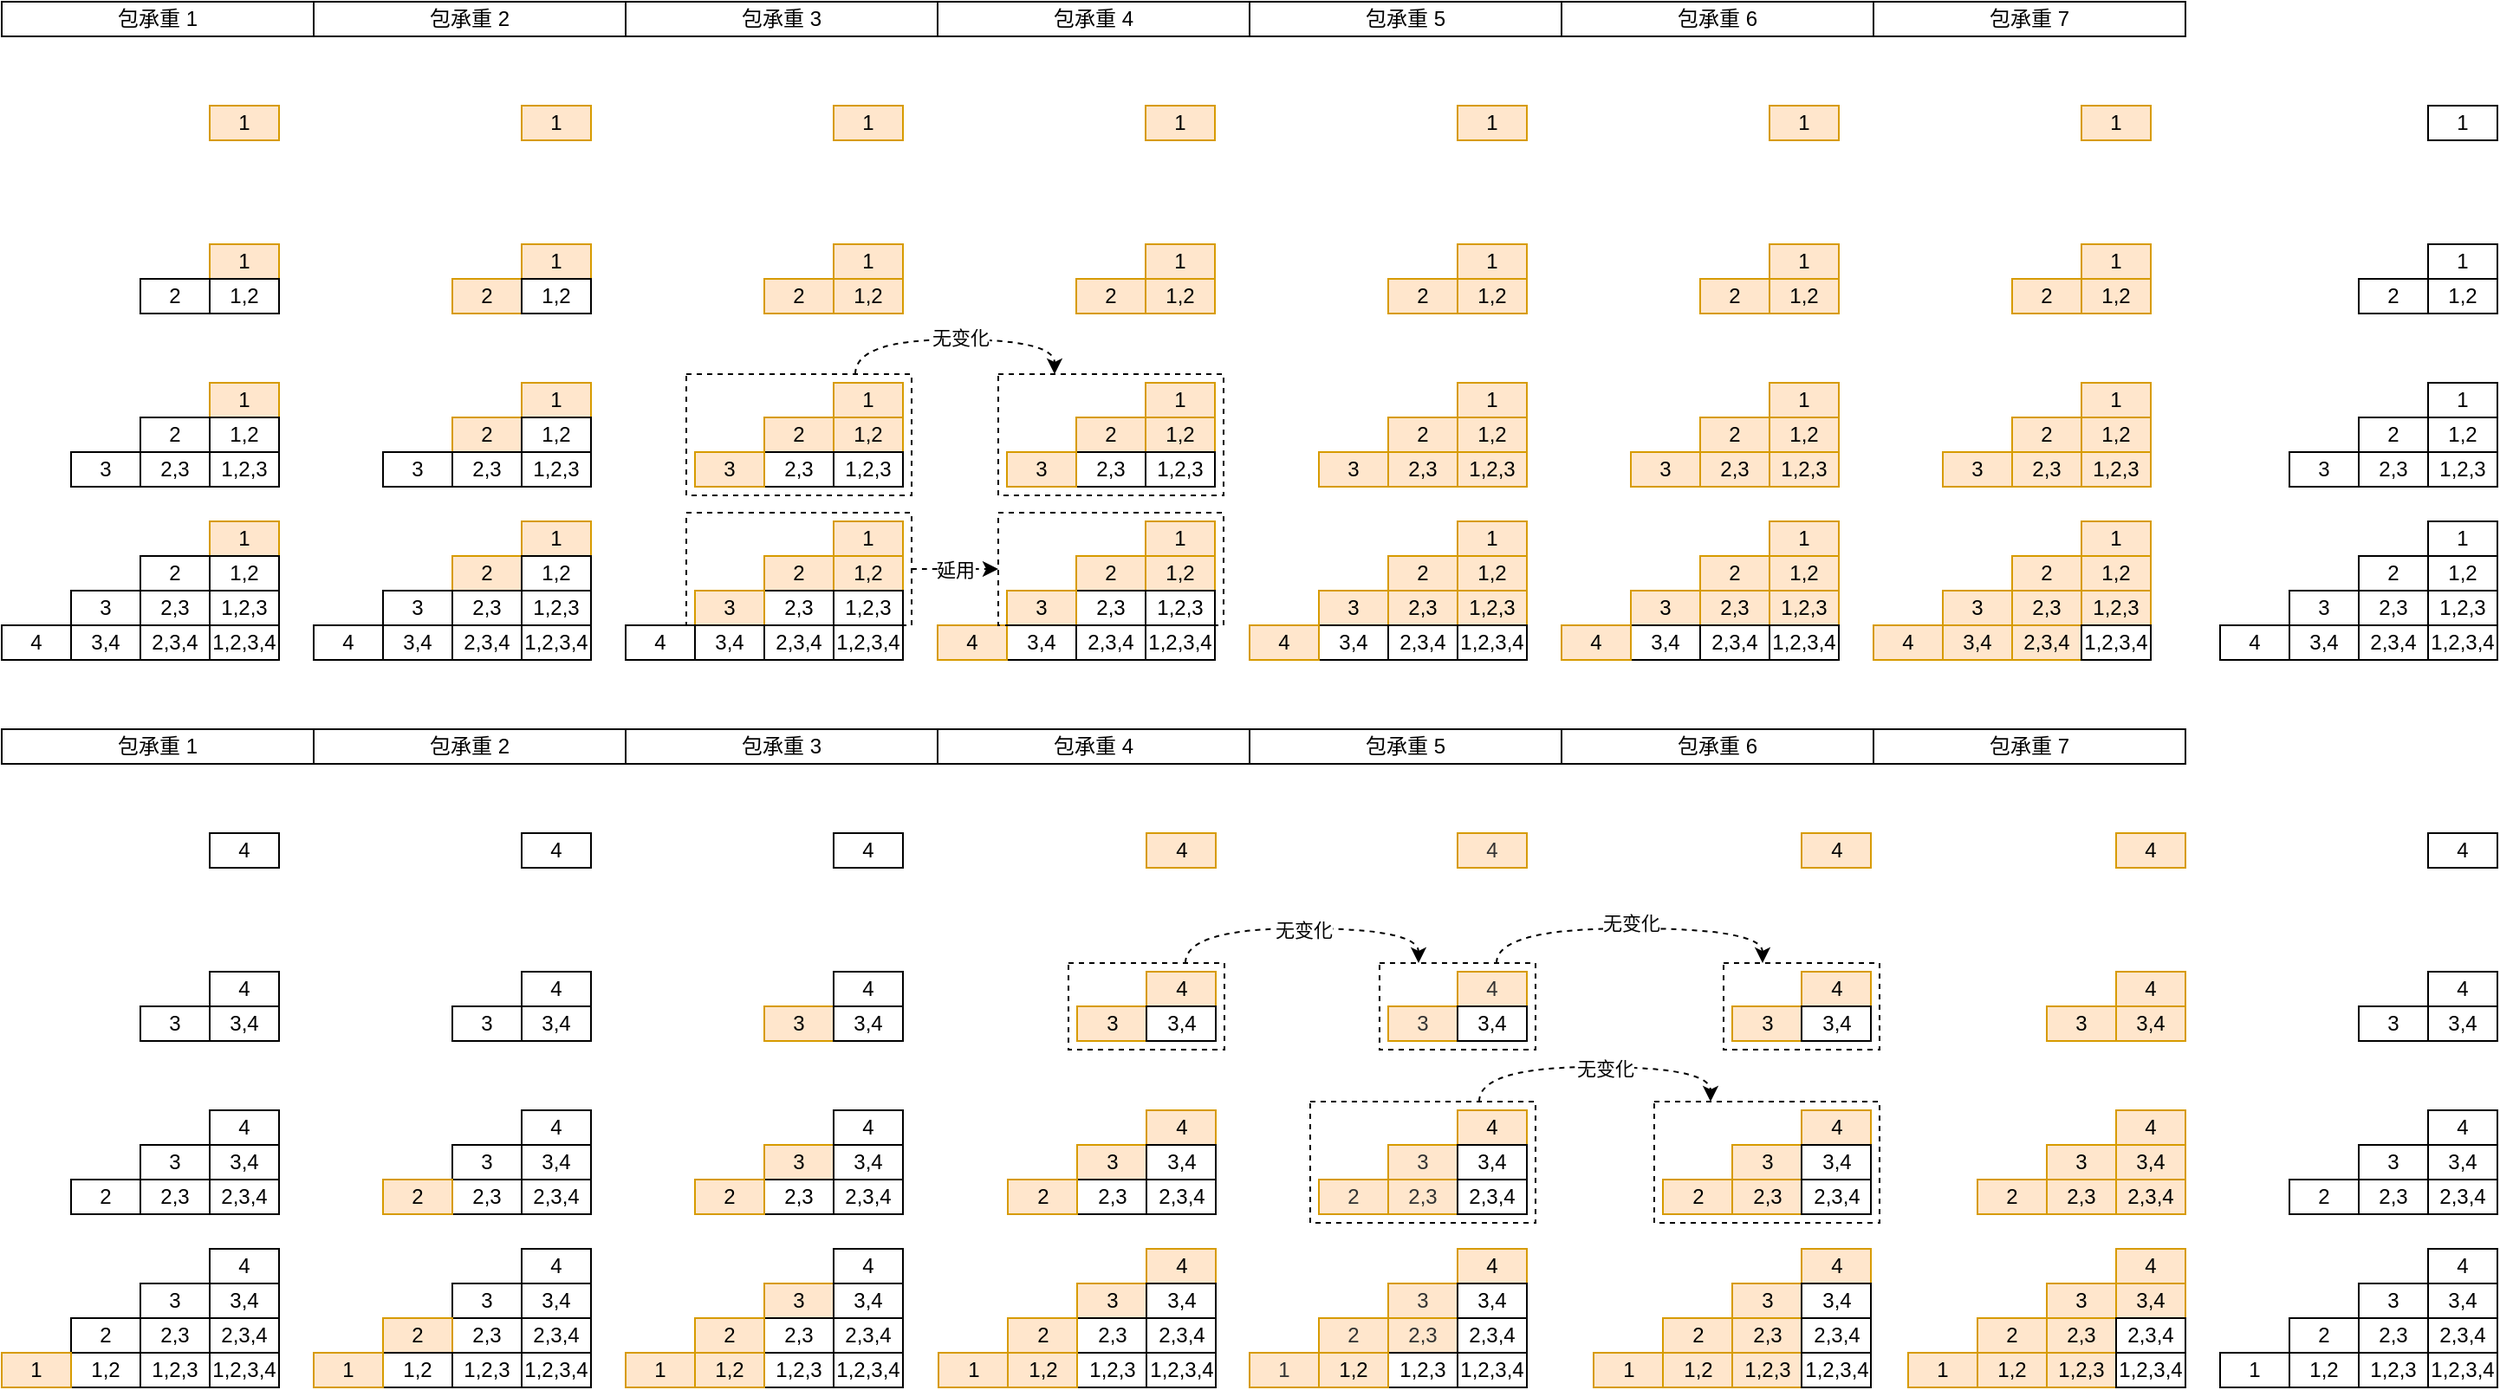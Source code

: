 <mxfile version="16.1.0" type="github">
  <diagram id="vXGA9uWDM5HRdBymqLsh" name="Page-1">
    <mxGraphModel dx="946" dy="646" grid="1" gridSize="10" guides="1" tooltips="1" connect="1" arrows="1" fold="1" page="1" pageScale="1" pageWidth="1169" pageHeight="827" math="0" shadow="0">
      <root>
        <mxCell id="0" />
        <mxCell id="1" parent="0" />
        <mxCell id="qYEso5ZYe-UhrBeJMv3y-22" value="1" style="rounded=0;whiteSpace=wrap;html=1;fillColor=#ffe6cc;strokeColor=#d79b00;" vertex="1" parent="1">
          <mxGeometry x="120" y="80" width="40" height="20" as="geometry" />
        </mxCell>
        <mxCell id="qYEso5ZYe-UhrBeJMv3y-23" value="2" style="rounded=0;whiteSpace=wrap;html=1;" vertex="1" parent="1">
          <mxGeometry x="80" y="180" width="40" height="20" as="geometry" />
        </mxCell>
        <mxCell id="qYEso5ZYe-UhrBeJMv3y-24" value="1" style="rounded=0;whiteSpace=wrap;html=1;fillColor=#ffe6cc;strokeColor=#d79b00;" vertex="1" parent="1">
          <mxGeometry x="120" y="160" width="40" height="20" as="geometry" />
        </mxCell>
        <mxCell id="qYEso5ZYe-UhrBeJMv3y-25" value="1,2" style="rounded=0;whiteSpace=wrap;html=1;" vertex="1" parent="1">
          <mxGeometry x="120" y="180" width="40" height="20" as="geometry" />
        </mxCell>
        <mxCell id="qYEso5ZYe-UhrBeJMv3y-26" value="2" style="rounded=0;whiteSpace=wrap;html=1;" vertex="1" parent="1">
          <mxGeometry x="80" y="260" width="40" height="20" as="geometry" />
        </mxCell>
        <mxCell id="qYEso5ZYe-UhrBeJMv3y-27" value="1" style="rounded=0;whiteSpace=wrap;html=1;fillColor=#ffe6cc;strokeColor=#d79b00;" vertex="1" parent="1">
          <mxGeometry x="120" y="240" width="40" height="20" as="geometry" />
        </mxCell>
        <mxCell id="qYEso5ZYe-UhrBeJMv3y-28" value="1,2" style="rounded=0;whiteSpace=wrap;html=1;" vertex="1" parent="1">
          <mxGeometry x="120" y="260" width="40" height="20" as="geometry" />
        </mxCell>
        <mxCell id="qYEso5ZYe-UhrBeJMv3y-29" value="2,3" style="rounded=0;whiteSpace=wrap;html=1;" vertex="1" parent="1">
          <mxGeometry x="80" y="280" width="40" height="20" as="geometry" />
        </mxCell>
        <mxCell id="qYEso5ZYe-UhrBeJMv3y-30" value="1,2,3" style="rounded=0;whiteSpace=wrap;html=1;" vertex="1" parent="1">
          <mxGeometry x="120" y="280" width="40" height="20" as="geometry" />
        </mxCell>
        <mxCell id="qYEso5ZYe-UhrBeJMv3y-31" value="3" style="rounded=0;whiteSpace=wrap;html=1;" vertex="1" parent="1">
          <mxGeometry x="40" y="280" width="40" height="20" as="geometry" />
        </mxCell>
        <mxCell id="qYEso5ZYe-UhrBeJMv3y-32" value="2" style="rounded=0;whiteSpace=wrap;html=1;" vertex="1" parent="1">
          <mxGeometry x="80" y="340" width="40" height="20" as="geometry" />
        </mxCell>
        <mxCell id="qYEso5ZYe-UhrBeJMv3y-33" value="1" style="rounded=0;whiteSpace=wrap;html=1;fillColor=#ffe6cc;strokeColor=#d79b00;" vertex="1" parent="1">
          <mxGeometry x="120" y="320" width="40" height="20" as="geometry" />
        </mxCell>
        <mxCell id="qYEso5ZYe-UhrBeJMv3y-34" value="1,2" style="rounded=0;whiteSpace=wrap;html=1;" vertex="1" parent="1">
          <mxGeometry x="120" y="340" width="40" height="20" as="geometry" />
        </mxCell>
        <mxCell id="qYEso5ZYe-UhrBeJMv3y-35" value="2,3" style="rounded=0;whiteSpace=wrap;html=1;" vertex="1" parent="1">
          <mxGeometry x="80" y="360" width="40" height="20" as="geometry" />
        </mxCell>
        <mxCell id="qYEso5ZYe-UhrBeJMv3y-36" value="1,2,3" style="rounded=0;whiteSpace=wrap;html=1;" vertex="1" parent="1">
          <mxGeometry x="120" y="360" width="40" height="20" as="geometry" />
        </mxCell>
        <mxCell id="qYEso5ZYe-UhrBeJMv3y-37" value="3" style="rounded=0;whiteSpace=wrap;html=1;" vertex="1" parent="1">
          <mxGeometry x="40" y="360" width="40" height="20" as="geometry" />
        </mxCell>
        <mxCell id="qYEso5ZYe-UhrBeJMv3y-38" value="2,3,4" style="rounded=0;whiteSpace=wrap;html=1;" vertex="1" parent="1">
          <mxGeometry x="80" y="380" width="40" height="20" as="geometry" />
        </mxCell>
        <mxCell id="qYEso5ZYe-UhrBeJMv3y-39" value="1,2,3,4" style="rounded=0;whiteSpace=wrap;html=1;" vertex="1" parent="1">
          <mxGeometry x="120" y="380" width="40" height="20" as="geometry" />
        </mxCell>
        <mxCell id="qYEso5ZYe-UhrBeJMv3y-40" value="3,4" style="rounded=0;whiteSpace=wrap;html=1;" vertex="1" parent="1">
          <mxGeometry x="40" y="380" width="40" height="20" as="geometry" />
        </mxCell>
        <mxCell id="qYEso5ZYe-UhrBeJMv3y-41" value="4" style="rounded=0;whiteSpace=wrap;html=1;" vertex="1" parent="1">
          <mxGeometry y="380" width="40" height="20" as="geometry" />
        </mxCell>
        <mxCell id="qYEso5ZYe-UhrBeJMv3y-42" value="1" style="rounded=0;whiteSpace=wrap;html=1;fillColor=#ffe6cc;strokeColor=#d79b00;" vertex="1" parent="1">
          <mxGeometry x="300" y="80" width="40" height="20" as="geometry" />
        </mxCell>
        <mxCell id="qYEso5ZYe-UhrBeJMv3y-43" value="2" style="rounded=0;whiteSpace=wrap;html=1;fillColor=#ffe6cc;strokeColor=#d79b00;" vertex="1" parent="1">
          <mxGeometry x="260" y="180" width="40" height="20" as="geometry" />
        </mxCell>
        <mxCell id="qYEso5ZYe-UhrBeJMv3y-44" value="1" style="rounded=0;whiteSpace=wrap;html=1;fillColor=#ffe6cc;strokeColor=#d79b00;" vertex="1" parent="1">
          <mxGeometry x="300" y="160" width="40" height="20" as="geometry" />
        </mxCell>
        <mxCell id="qYEso5ZYe-UhrBeJMv3y-45" value="1,2" style="rounded=0;whiteSpace=wrap;html=1;" vertex="1" parent="1">
          <mxGeometry x="300" y="180" width="40" height="20" as="geometry" />
        </mxCell>
        <mxCell id="qYEso5ZYe-UhrBeJMv3y-46" value="2" style="rounded=0;whiteSpace=wrap;html=1;fillColor=#ffe6cc;strokeColor=#d79b00;" vertex="1" parent="1">
          <mxGeometry x="260" y="260" width="40" height="20" as="geometry" />
        </mxCell>
        <mxCell id="qYEso5ZYe-UhrBeJMv3y-47" value="1" style="rounded=0;whiteSpace=wrap;html=1;fillColor=#ffe6cc;strokeColor=#d79b00;" vertex="1" parent="1">
          <mxGeometry x="300" y="240" width="40" height="20" as="geometry" />
        </mxCell>
        <mxCell id="qYEso5ZYe-UhrBeJMv3y-48" value="1,2" style="rounded=0;whiteSpace=wrap;html=1;" vertex="1" parent="1">
          <mxGeometry x="300" y="260" width="40" height="20" as="geometry" />
        </mxCell>
        <mxCell id="qYEso5ZYe-UhrBeJMv3y-49" value="2,3" style="rounded=0;whiteSpace=wrap;html=1;" vertex="1" parent="1">
          <mxGeometry x="260" y="280" width="40" height="20" as="geometry" />
        </mxCell>
        <mxCell id="qYEso5ZYe-UhrBeJMv3y-50" value="1,2,3" style="rounded=0;whiteSpace=wrap;html=1;" vertex="1" parent="1">
          <mxGeometry x="300" y="280" width="40" height="20" as="geometry" />
        </mxCell>
        <mxCell id="qYEso5ZYe-UhrBeJMv3y-51" value="3" style="rounded=0;whiteSpace=wrap;html=1;" vertex="1" parent="1">
          <mxGeometry x="220" y="280" width="40" height="20" as="geometry" />
        </mxCell>
        <mxCell id="qYEso5ZYe-UhrBeJMv3y-52" value="2" style="rounded=0;whiteSpace=wrap;html=1;fillColor=#ffe6cc;strokeColor=#d79b00;" vertex="1" parent="1">
          <mxGeometry x="260" y="340" width="40" height="20" as="geometry" />
        </mxCell>
        <mxCell id="qYEso5ZYe-UhrBeJMv3y-53" value="1" style="rounded=0;whiteSpace=wrap;html=1;fillColor=#ffe6cc;strokeColor=#d79b00;" vertex="1" parent="1">
          <mxGeometry x="300" y="320" width="40" height="20" as="geometry" />
        </mxCell>
        <mxCell id="qYEso5ZYe-UhrBeJMv3y-54" value="1,2" style="rounded=0;whiteSpace=wrap;html=1;" vertex="1" parent="1">
          <mxGeometry x="300" y="340" width="40" height="20" as="geometry" />
        </mxCell>
        <mxCell id="qYEso5ZYe-UhrBeJMv3y-55" value="2,3" style="rounded=0;whiteSpace=wrap;html=1;" vertex="1" parent="1">
          <mxGeometry x="260" y="360" width="40" height="20" as="geometry" />
        </mxCell>
        <mxCell id="qYEso5ZYe-UhrBeJMv3y-56" value="1,2,3" style="rounded=0;whiteSpace=wrap;html=1;" vertex="1" parent="1">
          <mxGeometry x="300" y="360" width="40" height="20" as="geometry" />
        </mxCell>
        <mxCell id="qYEso5ZYe-UhrBeJMv3y-57" value="3" style="rounded=0;whiteSpace=wrap;html=1;" vertex="1" parent="1">
          <mxGeometry x="220" y="360" width="40" height="20" as="geometry" />
        </mxCell>
        <mxCell id="qYEso5ZYe-UhrBeJMv3y-58" value="2,3,4" style="rounded=0;whiteSpace=wrap;html=1;" vertex="1" parent="1">
          <mxGeometry x="260" y="380" width="40" height="20" as="geometry" />
        </mxCell>
        <mxCell id="qYEso5ZYe-UhrBeJMv3y-59" value="1,2,3,4" style="rounded=0;whiteSpace=wrap;html=1;" vertex="1" parent="1">
          <mxGeometry x="300" y="380" width="40" height="20" as="geometry" />
        </mxCell>
        <mxCell id="qYEso5ZYe-UhrBeJMv3y-60" value="3,4" style="rounded=0;whiteSpace=wrap;html=1;" vertex="1" parent="1">
          <mxGeometry x="220" y="380" width="40" height="20" as="geometry" />
        </mxCell>
        <mxCell id="qYEso5ZYe-UhrBeJMv3y-61" value="4" style="rounded=0;whiteSpace=wrap;html=1;" vertex="1" parent="1">
          <mxGeometry x="180" y="380" width="40" height="20" as="geometry" />
        </mxCell>
        <mxCell id="qYEso5ZYe-UhrBeJMv3y-62" value="1" style="rounded=0;whiteSpace=wrap;html=1;fillColor=#ffe6cc;strokeColor=#d79b00;" vertex="1" parent="1">
          <mxGeometry x="480" y="80" width="40" height="20" as="geometry" />
        </mxCell>
        <mxCell id="qYEso5ZYe-UhrBeJMv3y-63" value="2" style="rounded=0;whiteSpace=wrap;html=1;fillColor=#ffe6cc;strokeColor=#d79b00;" vertex="1" parent="1">
          <mxGeometry x="440" y="180" width="40" height="20" as="geometry" />
        </mxCell>
        <mxCell id="qYEso5ZYe-UhrBeJMv3y-64" value="1" style="rounded=0;whiteSpace=wrap;html=1;fillColor=#ffe6cc;strokeColor=#d79b00;" vertex="1" parent="1">
          <mxGeometry x="480" y="160" width="40" height="20" as="geometry" />
        </mxCell>
        <mxCell id="qYEso5ZYe-UhrBeJMv3y-65" value="1,2" style="rounded=0;whiteSpace=wrap;html=1;fillColor=#ffe6cc;strokeColor=#d79b00;" vertex="1" parent="1">
          <mxGeometry x="480" y="180" width="40" height="20" as="geometry" />
        </mxCell>
        <mxCell id="qYEso5ZYe-UhrBeJMv3y-66" value="2" style="rounded=0;whiteSpace=wrap;html=1;fillColor=#ffe6cc;strokeColor=#d79b00;" vertex="1" parent="1">
          <mxGeometry x="440" y="260" width="40" height="20" as="geometry" />
        </mxCell>
        <mxCell id="qYEso5ZYe-UhrBeJMv3y-67" value="1" style="rounded=0;whiteSpace=wrap;html=1;fillColor=#ffe6cc;strokeColor=#d79b00;" vertex="1" parent="1">
          <mxGeometry x="480" y="240" width="40" height="20" as="geometry" />
        </mxCell>
        <mxCell id="qYEso5ZYe-UhrBeJMv3y-68" value="1,2" style="rounded=0;whiteSpace=wrap;html=1;fillColor=#ffe6cc;strokeColor=#d79b00;" vertex="1" parent="1">
          <mxGeometry x="480" y="260" width="40" height="20" as="geometry" />
        </mxCell>
        <mxCell id="qYEso5ZYe-UhrBeJMv3y-69" value="2,3" style="rounded=0;whiteSpace=wrap;html=1;" vertex="1" parent="1">
          <mxGeometry x="440" y="280" width="40" height="20" as="geometry" />
        </mxCell>
        <mxCell id="qYEso5ZYe-UhrBeJMv3y-70" value="1,2,3" style="rounded=0;whiteSpace=wrap;html=1;" vertex="1" parent="1">
          <mxGeometry x="480" y="280" width="40" height="20" as="geometry" />
        </mxCell>
        <mxCell id="qYEso5ZYe-UhrBeJMv3y-71" value="3" style="rounded=0;whiteSpace=wrap;html=1;fillColor=#ffe6cc;strokeColor=#d79b00;" vertex="1" parent="1">
          <mxGeometry x="400" y="280" width="40" height="20" as="geometry" />
        </mxCell>
        <mxCell id="qYEso5ZYe-UhrBeJMv3y-72" value="2" style="rounded=0;whiteSpace=wrap;html=1;fillColor=#ffe6cc;strokeColor=#d79b00;" vertex="1" parent="1">
          <mxGeometry x="440" y="340" width="40" height="20" as="geometry" />
        </mxCell>
        <mxCell id="qYEso5ZYe-UhrBeJMv3y-73" value="1" style="rounded=0;whiteSpace=wrap;html=1;fillColor=#ffe6cc;strokeColor=#d79b00;" vertex="1" parent="1">
          <mxGeometry x="480" y="320" width="40" height="20" as="geometry" />
        </mxCell>
        <mxCell id="qYEso5ZYe-UhrBeJMv3y-74" value="1,2" style="rounded=0;whiteSpace=wrap;html=1;fillColor=#ffe6cc;strokeColor=#d79b00;" vertex="1" parent="1">
          <mxGeometry x="480" y="340" width="40" height="20" as="geometry" />
        </mxCell>
        <mxCell id="qYEso5ZYe-UhrBeJMv3y-75" value="2,3" style="rounded=0;whiteSpace=wrap;html=1;" vertex="1" parent="1">
          <mxGeometry x="440" y="360" width="40" height="20" as="geometry" />
        </mxCell>
        <mxCell id="qYEso5ZYe-UhrBeJMv3y-76" value="1,2,3" style="rounded=0;whiteSpace=wrap;html=1;" vertex="1" parent="1">
          <mxGeometry x="480" y="360" width="40" height="20" as="geometry" />
        </mxCell>
        <mxCell id="qYEso5ZYe-UhrBeJMv3y-77" value="3" style="rounded=0;whiteSpace=wrap;html=1;fillColor=#ffe6cc;strokeColor=#d79b00;" vertex="1" parent="1">
          <mxGeometry x="400" y="360" width="40" height="20" as="geometry" />
        </mxCell>
        <mxCell id="qYEso5ZYe-UhrBeJMv3y-78" value="2,3,4" style="rounded=0;whiteSpace=wrap;html=1;" vertex="1" parent="1">
          <mxGeometry x="440" y="380" width="40" height="20" as="geometry" />
        </mxCell>
        <mxCell id="qYEso5ZYe-UhrBeJMv3y-79" value="1,2,3,4" style="rounded=0;whiteSpace=wrap;html=1;" vertex="1" parent="1">
          <mxGeometry x="480" y="380" width="40" height="20" as="geometry" />
        </mxCell>
        <mxCell id="qYEso5ZYe-UhrBeJMv3y-80" value="3,4" style="rounded=0;whiteSpace=wrap;html=1;" vertex="1" parent="1">
          <mxGeometry x="400" y="380" width="40" height="20" as="geometry" />
        </mxCell>
        <mxCell id="qYEso5ZYe-UhrBeJMv3y-81" value="4" style="rounded=0;whiteSpace=wrap;html=1;" vertex="1" parent="1">
          <mxGeometry x="360" y="380" width="40" height="20" as="geometry" />
        </mxCell>
        <mxCell id="qYEso5ZYe-UhrBeJMv3y-82" value="包承重 1" style="rounded=0;whiteSpace=wrap;html=1;" vertex="1" parent="1">
          <mxGeometry y="20" width="180" height="20" as="geometry" />
        </mxCell>
        <mxCell id="qYEso5ZYe-UhrBeJMv3y-83" value="包承重 2" style="rounded=0;whiteSpace=wrap;html=1;" vertex="1" parent="1">
          <mxGeometry x="180" y="20" width="180" height="20" as="geometry" />
        </mxCell>
        <mxCell id="qYEso5ZYe-UhrBeJMv3y-84" value="包承重 3" style="rounded=0;whiteSpace=wrap;html=1;" vertex="1" parent="1">
          <mxGeometry x="360" y="20" width="180" height="20" as="geometry" />
        </mxCell>
        <mxCell id="qYEso5ZYe-UhrBeJMv3y-85" value="包承重 4" style="rounded=0;whiteSpace=wrap;html=1;" vertex="1" parent="1">
          <mxGeometry x="540" y="20" width="180" height="20" as="geometry" />
        </mxCell>
        <mxCell id="qYEso5ZYe-UhrBeJMv3y-86" value="包承重 5" style="rounded=0;whiteSpace=wrap;html=1;" vertex="1" parent="1">
          <mxGeometry x="720" y="20" width="180" height="20" as="geometry" />
        </mxCell>
        <mxCell id="qYEso5ZYe-UhrBeJMv3y-87" value="包承重 6" style="rounded=0;whiteSpace=wrap;html=1;" vertex="1" parent="1">
          <mxGeometry x="900" y="20" width="180" height="20" as="geometry" />
        </mxCell>
        <mxCell id="qYEso5ZYe-UhrBeJMv3y-88" value="1" style="rounded=0;whiteSpace=wrap;html=1;fillColor=#ffe6cc;strokeColor=#d79b00;" vertex="1" parent="1">
          <mxGeometry x="660" y="80" width="40" height="20" as="geometry" />
        </mxCell>
        <mxCell id="qYEso5ZYe-UhrBeJMv3y-89" value="2" style="rounded=0;whiteSpace=wrap;html=1;fillColor=#ffe6cc;strokeColor=#d79b00;" vertex="1" parent="1">
          <mxGeometry x="620" y="180" width="40" height="20" as="geometry" />
        </mxCell>
        <mxCell id="qYEso5ZYe-UhrBeJMv3y-90" value="1" style="rounded=0;whiteSpace=wrap;html=1;fillColor=#ffe6cc;strokeColor=#d79b00;" vertex="1" parent="1">
          <mxGeometry x="660" y="160" width="40" height="20" as="geometry" />
        </mxCell>
        <mxCell id="qYEso5ZYe-UhrBeJMv3y-91" value="1,2" style="rounded=0;whiteSpace=wrap;html=1;fillColor=#ffe6cc;strokeColor=#d79b00;" vertex="1" parent="1">
          <mxGeometry x="660" y="180" width="40" height="20" as="geometry" />
        </mxCell>
        <mxCell id="qYEso5ZYe-UhrBeJMv3y-92" value="2" style="rounded=0;whiteSpace=wrap;html=1;fillColor=#ffe6cc;strokeColor=#d79b00;" vertex="1" parent="1">
          <mxGeometry x="620" y="260" width="40" height="20" as="geometry" />
        </mxCell>
        <mxCell id="qYEso5ZYe-UhrBeJMv3y-93" value="1" style="rounded=0;whiteSpace=wrap;html=1;fillColor=#ffe6cc;strokeColor=#d79b00;" vertex="1" parent="1">
          <mxGeometry x="660" y="240" width="40" height="20" as="geometry" />
        </mxCell>
        <mxCell id="qYEso5ZYe-UhrBeJMv3y-94" value="1,2" style="rounded=0;whiteSpace=wrap;html=1;fillColor=#ffe6cc;strokeColor=#d79b00;" vertex="1" parent="1">
          <mxGeometry x="660" y="260" width="40" height="20" as="geometry" />
        </mxCell>
        <mxCell id="qYEso5ZYe-UhrBeJMv3y-95" value="2,3" style="rounded=0;whiteSpace=wrap;html=1;" vertex="1" parent="1">
          <mxGeometry x="620" y="280" width="40" height="20" as="geometry" />
        </mxCell>
        <mxCell id="qYEso5ZYe-UhrBeJMv3y-96" value="1,2,3" style="rounded=0;whiteSpace=wrap;html=1;" vertex="1" parent="1">
          <mxGeometry x="660" y="280" width="40" height="20" as="geometry" />
        </mxCell>
        <mxCell id="qYEso5ZYe-UhrBeJMv3y-97" value="3" style="rounded=0;whiteSpace=wrap;html=1;fillColor=#ffe6cc;strokeColor=#d79b00;" vertex="1" parent="1">
          <mxGeometry x="580" y="280" width="40" height="20" as="geometry" />
        </mxCell>
        <mxCell id="qYEso5ZYe-UhrBeJMv3y-98" value="2" style="rounded=0;whiteSpace=wrap;html=1;fillColor=#ffe6cc;strokeColor=#d79b00;" vertex="1" parent="1">
          <mxGeometry x="620" y="340" width="40" height="20" as="geometry" />
        </mxCell>
        <mxCell id="qYEso5ZYe-UhrBeJMv3y-99" value="1" style="rounded=0;whiteSpace=wrap;html=1;fillColor=#ffe6cc;strokeColor=#d79b00;" vertex="1" parent="1">
          <mxGeometry x="660" y="320" width="40" height="20" as="geometry" />
        </mxCell>
        <mxCell id="qYEso5ZYe-UhrBeJMv3y-100" value="1,2" style="rounded=0;whiteSpace=wrap;html=1;fillColor=#ffe6cc;strokeColor=#d79b00;" vertex="1" parent="1">
          <mxGeometry x="660" y="340" width="40" height="20" as="geometry" />
        </mxCell>
        <mxCell id="qYEso5ZYe-UhrBeJMv3y-101" value="2,3" style="rounded=0;whiteSpace=wrap;html=1;" vertex="1" parent="1">
          <mxGeometry x="620" y="360" width="40" height="20" as="geometry" />
        </mxCell>
        <mxCell id="qYEso5ZYe-UhrBeJMv3y-102" value="1,2,3" style="rounded=0;whiteSpace=wrap;html=1;" vertex="1" parent="1">
          <mxGeometry x="660" y="360" width="40" height="20" as="geometry" />
        </mxCell>
        <mxCell id="qYEso5ZYe-UhrBeJMv3y-103" value="3" style="rounded=0;whiteSpace=wrap;html=1;fillColor=#ffe6cc;strokeColor=#d79b00;" vertex="1" parent="1">
          <mxGeometry x="580" y="360" width="40" height="20" as="geometry" />
        </mxCell>
        <mxCell id="qYEso5ZYe-UhrBeJMv3y-104" value="2,3,4" style="rounded=0;whiteSpace=wrap;html=1;" vertex="1" parent="1">
          <mxGeometry x="620" y="380" width="40" height="20" as="geometry" />
        </mxCell>
        <mxCell id="qYEso5ZYe-UhrBeJMv3y-105" value="1,2,3,4" style="rounded=0;whiteSpace=wrap;html=1;" vertex="1" parent="1">
          <mxGeometry x="660" y="380" width="40" height="20" as="geometry" />
        </mxCell>
        <mxCell id="qYEso5ZYe-UhrBeJMv3y-106" value="3,4" style="rounded=0;whiteSpace=wrap;html=1;" vertex="1" parent="1">
          <mxGeometry x="580" y="380" width="40" height="20" as="geometry" />
        </mxCell>
        <mxCell id="qYEso5ZYe-UhrBeJMv3y-107" value="4" style="rounded=0;whiteSpace=wrap;html=1;fillColor=#ffe6cc;strokeColor=#d79b00;" vertex="1" parent="1">
          <mxGeometry x="540" y="380" width="40" height="20" as="geometry" />
        </mxCell>
        <mxCell id="qYEso5ZYe-UhrBeJMv3y-108" value="1" style="rounded=0;whiteSpace=wrap;html=1;fillColor=#ffe6cc;strokeColor=#d79b00;" vertex="1" parent="1">
          <mxGeometry x="840" y="80" width="40" height="20" as="geometry" />
        </mxCell>
        <mxCell id="qYEso5ZYe-UhrBeJMv3y-109" value="2" style="rounded=0;whiteSpace=wrap;html=1;fillColor=#ffe6cc;strokeColor=#d79b00;" vertex="1" parent="1">
          <mxGeometry x="800" y="180" width="40" height="20" as="geometry" />
        </mxCell>
        <mxCell id="qYEso5ZYe-UhrBeJMv3y-110" value="1" style="rounded=0;whiteSpace=wrap;html=1;fillColor=#ffe6cc;strokeColor=#d79b00;" vertex="1" parent="1">
          <mxGeometry x="840" y="160" width="40" height="20" as="geometry" />
        </mxCell>
        <mxCell id="qYEso5ZYe-UhrBeJMv3y-111" value="1,2" style="rounded=0;whiteSpace=wrap;html=1;fillColor=#ffe6cc;strokeColor=#d79b00;" vertex="1" parent="1">
          <mxGeometry x="840" y="180" width="40" height="20" as="geometry" />
        </mxCell>
        <mxCell id="qYEso5ZYe-UhrBeJMv3y-112" value="2" style="rounded=0;whiteSpace=wrap;html=1;fillColor=#ffe6cc;strokeColor=#d79b00;" vertex="1" parent="1">
          <mxGeometry x="800" y="260" width="40" height="20" as="geometry" />
        </mxCell>
        <mxCell id="qYEso5ZYe-UhrBeJMv3y-113" value="1" style="rounded=0;whiteSpace=wrap;html=1;fillColor=#ffe6cc;strokeColor=#d79b00;" vertex="1" parent="1">
          <mxGeometry x="840" y="240" width="40" height="20" as="geometry" />
        </mxCell>
        <mxCell id="qYEso5ZYe-UhrBeJMv3y-114" value="1,2" style="rounded=0;whiteSpace=wrap;html=1;fillColor=#ffe6cc;strokeColor=#d79b00;" vertex="1" parent="1">
          <mxGeometry x="840" y="260" width="40" height="20" as="geometry" />
        </mxCell>
        <mxCell id="qYEso5ZYe-UhrBeJMv3y-115" value="2,3" style="rounded=0;whiteSpace=wrap;html=1;fillColor=#ffe6cc;strokeColor=#d79b00;" vertex="1" parent="1">
          <mxGeometry x="800" y="280" width="40" height="20" as="geometry" />
        </mxCell>
        <mxCell id="qYEso5ZYe-UhrBeJMv3y-116" value="1,2,3" style="rounded=0;whiteSpace=wrap;html=1;fillColor=#ffe6cc;strokeColor=#d79b00;" vertex="1" parent="1">
          <mxGeometry x="840" y="280" width="40" height="20" as="geometry" />
        </mxCell>
        <mxCell id="qYEso5ZYe-UhrBeJMv3y-117" value="3" style="rounded=0;whiteSpace=wrap;html=1;fillColor=#ffe6cc;strokeColor=#d79b00;" vertex="1" parent="1">
          <mxGeometry x="760" y="280" width="40" height="20" as="geometry" />
        </mxCell>
        <mxCell id="qYEso5ZYe-UhrBeJMv3y-118" value="2" style="rounded=0;whiteSpace=wrap;html=1;fillColor=#ffe6cc;strokeColor=#d79b00;" vertex="1" parent="1">
          <mxGeometry x="800" y="340" width="40" height="20" as="geometry" />
        </mxCell>
        <mxCell id="qYEso5ZYe-UhrBeJMv3y-119" value="1" style="rounded=0;whiteSpace=wrap;html=1;fillColor=#ffe6cc;strokeColor=#d79b00;" vertex="1" parent="1">
          <mxGeometry x="840" y="320" width="40" height="20" as="geometry" />
        </mxCell>
        <mxCell id="qYEso5ZYe-UhrBeJMv3y-120" value="1,2" style="rounded=0;whiteSpace=wrap;html=1;fillColor=#ffe6cc;strokeColor=#d79b00;" vertex="1" parent="1">
          <mxGeometry x="840" y="340" width="40" height="20" as="geometry" />
        </mxCell>
        <mxCell id="qYEso5ZYe-UhrBeJMv3y-121" value="2,3" style="rounded=0;whiteSpace=wrap;html=1;fillColor=#ffe6cc;strokeColor=#d79b00;" vertex="1" parent="1">
          <mxGeometry x="800" y="360" width="40" height="20" as="geometry" />
        </mxCell>
        <mxCell id="qYEso5ZYe-UhrBeJMv3y-122" value="1,2,3" style="rounded=0;whiteSpace=wrap;html=1;fillColor=#ffe6cc;strokeColor=#d79b00;" vertex="1" parent="1">
          <mxGeometry x="840" y="360" width="40" height="20" as="geometry" />
        </mxCell>
        <mxCell id="qYEso5ZYe-UhrBeJMv3y-123" value="3" style="rounded=0;whiteSpace=wrap;html=1;fillColor=#ffe6cc;strokeColor=#d79b00;" vertex="1" parent="1">
          <mxGeometry x="760" y="360" width="40" height="20" as="geometry" />
        </mxCell>
        <mxCell id="qYEso5ZYe-UhrBeJMv3y-124" value="2,3,4" style="rounded=0;whiteSpace=wrap;html=1;" vertex="1" parent="1">
          <mxGeometry x="800" y="380" width="40" height="20" as="geometry" />
        </mxCell>
        <mxCell id="qYEso5ZYe-UhrBeJMv3y-125" value="1,2,3,4" style="rounded=0;whiteSpace=wrap;html=1;" vertex="1" parent="1">
          <mxGeometry x="840" y="380" width="40" height="20" as="geometry" />
        </mxCell>
        <mxCell id="qYEso5ZYe-UhrBeJMv3y-126" value="3,4" style="rounded=0;whiteSpace=wrap;html=1;" vertex="1" parent="1">
          <mxGeometry x="760" y="380" width="40" height="20" as="geometry" />
        </mxCell>
        <mxCell id="qYEso5ZYe-UhrBeJMv3y-127" value="4" style="rounded=0;whiteSpace=wrap;html=1;fillColor=#ffe6cc;strokeColor=#d79b00;" vertex="1" parent="1">
          <mxGeometry x="720" y="380" width="40" height="20" as="geometry" />
        </mxCell>
        <mxCell id="qYEso5ZYe-UhrBeJMv3y-128" value="1" style="rounded=0;whiteSpace=wrap;html=1;fillColor=#ffe6cc;strokeColor=#d79b00;" vertex="1" parent="1">
          <mxGeometry x="1020" y="80" width="40" height="20" as="geometry" />
        </mxCell>
        <mxCell id="qYEso5ZYe-UhrBeJMv3y-129" value="2" style="rounded=0;whiteSpace=wrap;html=1;fillColor=#ffe6cc;strokeColor=#d79b00;" vertex="1" parent="1">
          <mxGeometry x="980" y="180" width="40" height="20" as="geometry" />
        </mxCell>
        <mxCell id="qYEso5ZYe-UhrBeJMv3y-130" value="1" style="rounded=0;whiteSpace=wrap;html=1;fillColor=#ffe6cc;strokeColor=#d79b00;" vertex="1" parent="1">
          <mxGeometry x="1020" y="160" width="40" height="20" as="geometry" />
        </mxCell>
        <mxCell id="qYEso5ZYe-UhrBeJMv3y-131" value="1,2" style="rounded=0;whiteSpace=wrap;html=1;fillColor=#ffe6cc;strokeColor=#d79b00;" vertex="1" parent="1">
          <mxGeometry x="1020" y="180" width="40" height="20" as="geometry" />
        </mxCell>
        <mxCell id="qYEso5ZYe-UhrBeJMv3y-132" value="2" style="rounded=0;whiteSpace=wrap;html=1;fillColor=#ffe6cc;strokeColor=#d79b00;" vertex="1" parent="1">
          <mxGeometry x="980" y="260" width="40" height="20" as="geometry" />
        </mxCell>
        <mxCell id="qYEso5ZYe-UhrBeJMv3y-133" value="1" style="rounded=0;whiteSpace=wrap;html=1;fillColor=#ffe6cc;strokeColor=#d79b00;" vertex="1" parent="1">
          <mxGeometry x="1020" y="240" width="40" height="20" as="geometry" />
        </mxCell>
        <mxCell id="qYEso5ZYe-UhrBeJMv3y-134" value="1,2" style="rounded=0;whiteSpace=wrap;html=1;fillColor=#ffe6cc;strokeColor=#d79b00;" vertex="1" parent="1">
          <mxGeometry x="1020" y="260" width="40" height="20" as="geometry" />
        </mxCell>
        <mxCell id="qYEso5ZYe-UhrBeJMv3y-135" value="2,3" style="rounded=0;whiteSpace=wrap;html=1;fillColor=#ffe6cc;strokeColor=#d79b00;" vertex="1" parent="1">
          <mxGeometry x="980" y="280" width="40" height="20" as="geometry" />
        </mxCell>
        <mxCell id="qYEso5ZYe-UhrBeJMv3y-136" value="1,2,3" style="rounded=0;whiteSpace=wrap;html=1;fillColor=#ffe6cc;strokeColor=#d79b00;" vertex="1" parent="1">
          <mxGeometry x="1020" y="280" width="40" height="20" as="geometry" />
        </mxCell>
        <mxCell id="qYEso5ZYe-UhrBeJMv3y-137" value="3" style="rounded=0;whiteSpace=wrap;html=1;fillColor=#ffe6cc;strokeColor=#d79b00;" vertex="1" parent="1">
          <mxGeometry x="940" y="280" width="40" height="20" as="geometry" />
        </mxCell>
        <mxCell id="qYEso5ZYe-UhrBeJMv3y-138" value="2" style="rounded=0;whiteSpace=wrap;html=1;fillColor=#ffe6cc;strokeColor=#d79b00;" vertex="1" parent="1">
          <mxGeometry x="980" y="340" width="40" height="20" as="geometry" />
        </mxCell>
        <mxCell id="qYEso5ZYe-UhrBeJMv3y-139" value="1" style="rounded=0;whiteSpace=wrap;html=1;fillColor=#ffe6cc;strokeColor=#d79b00;" vertex="1" parent="1">
          <mxGeometry x="1020" y="320" width="40" height="20" as="geometry" />
        </mxCell>
        <mxCell id="qYEso5ZYe-UhrBeJMv3y-140" value="1,2" style="rounded=0;whiteSpace=wrap;html=1;fillColor=#ffe6cc;strokeColor=#d79b00;" vertex="1" parent="1">
          <mxGeometry x="1020" y="340" width="40" height="20" as="geometry" />
        </mxCell>
        <mxCell id="qYEso5ZYe-UhrBeJMv3y-141" value="2,3" style="rounded=0;whiteSpace=wrap;html=1;fillColor=#ffe6cc;strokeColor=#d79b00;" vertex="1" parent="1">
          <mxGeometry x="980" y="360" width="40" height="20" as="geometry" />
        </mxCell>
        <mxCell id="qYEso5ZYe-UhrBeJMv3y-142" value="1,2,3" style="rounded=0;whiteSpace=wrap;html=1;fillColor=#ffe6cc;strokeColor=#d79b00;" vertex="1" parent="1">
          <mxGeometry x="1020" y="360" width="40" height="20" as="geometry" />
        </mxCell>
        <mxCell id="qYEso5ZYe-UhrBeJMv3y-143" value="3" style="rounded=0;whiteSpace=wrap;html=1;fillColor=#ffe6cc;strokeColor=#d79b00;" vertex="1" parent="1">
          <mxGeometry x="940" y="360" width="40" height="20" as="geometry" />
        </mxCell>
        <mxCell id="qYEso5ZYe-UhrBeJMv3y-144" value="2,3,4" style="rounded=0;whiteSpace=wrap;html=1;" vertex="1" parent="1">
          <mxGeometry x="980" y="380" width="40" height="20" as="geometry" />
        </mxCell>
        <mxCell id="qYEso5ZYe-UhrBeJMv3y-145" value="1,2,3,4" style="rounded=0;whiteSpace=wrap;html=1;" vertex="1" parent="1">
          <mxGeometry x="1020" y="380" width="40" height="20" as="geometry" />
        </mxCell>
        <mxCell id="qYEso5ZYe-UhrBeJMv3y-146" value="3,4" style="rounded=0;whiteSpace=wrap;html=1;" vertex="1" parent="1">
          <mxGeometry x="940" y="380" width="40" height="20" as="geometry" />
        </mxCell>
        <mxCell id="qYEso5ZYe-UhrBeJMv3y-147" value="4" style="rounded=0;whiteSpace=wrap;html=1;fillColor=#ffe6cc;strokeColor=#d79b00;" vertex="1" parent="1">
          <mxGeometry x="900" y="380" width="40" height="20" as="geometry" />
        </mxCell>
        <mxCell id="qYEso5ZYe-UhrBeJMv3y-148" value="1" style="rounded=0;whiteSpace=wrap;html=1;fillColor=#ffe6cc;strokeColor=#d79b00;" vertex="1" parent="1">
          <mxGeometry x="1200" y="80" width="40" height="20" as="geometry" />
        </mxCell>
        <mxCell id="qYEso5ZYe-UhrBeJMv3y-149" value="2" style="rounded=0;whiteSpace=wrap;html=1;fillColor=#ffe6cc;strokeColor=#d79b00;" vertex="1" parent="1">
          <mxGeometry x="1160" y="180" width="40" height="20" as="geometry" />
        </mxCell>
        <mxCell id="qYEso5ZYe-UhrBeJMv3y-150" value="1" style="rounded=0;whiteSpace=wrap;html=1;fillColor=#ffe6cc;strokeColor=#d79b00;" vertex="1" parent="1">
          <mxGeometry x="1200" y="160" width="40" height="20" as="geometry" />
        </mxCell>
        <mxCell id="qYEso5ZYe-UhrBeJMv3y-151" value="1,2" style="rounded=0;whiteSpace=wrap;html=1;fillColor=#ffe6cc;strokeColor=#d79b00;" vertex="1" parent="1">
          <mxGeometry x="1200" y="180" width="40" height="20" as="geometry" />
        </mxCell>
        <mxCell id="qYEso5ZYe-UhrBeJMv3y-152" value="2" style="rounded=0;whiteSpace=wrap;html=1;fillColor=#ffe6cc;strokeColor=#d79b00;" vertex="1" parent="1">
          <mxGeometry x="1160" y="260" width="40" height="20" as="geometry" />
        </mxCell>
        <mxCell id="qYEso5ZYe-UhrBeJMv3y-153" value="1" style="rounded=0;whiteSpace=wrap;html=1;fillColor=#ffe6cc;strokeColor=#d79b00;" vertex="1" parent="1">
          <mxGeometry x="1200" y="240" width="40" height="20" as="geometry" />
        </mxCell>
        <mxCell id="qYEso5ZYe-UhrBeJMv3y-154" value="1,2" style="rounded=0;whiteSpace=wrap;html=1;fillColor=#ffe6cc;strokeColor=#d79b00;" vertex="1" parent="1">
          <mxGeometry x="1200" y="260" width="40" height="20" as="geometry" />
        </mxCell>
        <mxCell id="qYEso5ZYe-UhrBeJMv3y-155" value="2,3" style="rounded=0;whiteSpace=wrap;html=1;fillColor=#ffe6cc;strokeColor=#d79b00;" vertex="1" parent="1">
          <mxGeometry x="1160" y="280" width="40" height="20" as="geometry" />
        </mxCell>
        <mxCell id="qYEso5ZYe-UhrBeJMv3y-156" value="1,2,3" style="rounded=0;whiteSpace=wrap;html=1;fillColor=#ffe6cc;strokeColor=#d79b00;" vertex="1" parent="1">
          <mxGeometry x="1200" y="280" width="40" height="20" as="geometry" />
        </mxCell>
        <mxCell id="qYEso5ZYe-UhrBeJMv3y-157" value="3" style="rounded=0;whiteSpace=wrap;html=1;fillColor=#ffe6cc;strokeColor=#d79b00;" vertex="1" parent="1">
          <mxGeometry x="1120" y="280" width="40" height="20" as="geometry" />
        </mxCell>
        <mxCell id="qYEso5ZYe-UhrBeJMv3y-158" value="2" style="rounded=0;whiteSpace=wrap;html=1;fillColor=#ffe6cc;strokeColor=#d79b00;" vertex="1" parent="1">
          <mxGeometry x="1160" y="340" width="40" height="20" as="geometry" />
        </mxCell>
        <mxCell id="qYEso5ZYe-UhrBeJMv3y-159" value="1" style="rounded=0;whiteSpace=wrap;html=1;fillColor=#ffe6cc;strokeColor=#d79b00;" vertex="1" parent="1">
          <mxGeometry x="1200" y="320" width="40" height="20" as="geometry" />
        </mxCell>
        <mxCell id="qYEso5ZYe-UhrBeJMv3y-160" value="1,2" style="rounded=0;whiteSpace=wrap;html=1;fillColor=#ffe6cc;strokeColor=#d79b00;" vertex="1" parent="1">
          <mxGeometry x="1200" y="340" width="40" height="20" as="geometry" />
        </mxCell>
        <mxCell id="qYEso5ZYe-UhrBeJMv3y-161" value="2,3" style="rounded=0;whiteSpace=wrap;html=1;fillColor=#ffe6cc;strokeColor=#d79b00;" vertex="1" parent="1">
          <mxGeometry x="1160" y="360" width="40" height="20" as="geometry" />
        </mxCell>
        <mxCell id="qYEso5ZYe-UhrBeJMv3y-162" value="1,2,3" style="rounded=0;whiteSpace=wrap;html=1;fillColor=#ffe6cc;strokeColor=#d79b00;" vertex="1" parent="1">
          <mxGeometry x="1200" y="360" width="40" height="20" as="geometry" />
        </mxCell>
        <mxCell id="qYEso5ZYe-UhrBeJMv3y-163" value="3" style="rounded=0;whiteSpace=wrap;html=1;fillColor=#ffe6cc;strokeColor=#d79b00;" vertex="1" parent="1">
          <mxGeometry x="1120" y="360" width="40" height="20" as="geometry" />
        </mxCell>
        <mxCell id="qYEso5ZYe-UhrBeJMv3y-164" value="2,3,4" style="rounded=0;whiteSpace=wrap;html=1;fillColor=#ffe6cc;strokeColor=#d79b00;" vertex="1" parent="1">
          <mxGeometry x="1160" y="380" width="40" height="20" as="geometry" />
        </mxCell>
        <mxCell id="qYEso5ZYe-UhrBeJMv3y-165" value="1,2,3,4" style="rounded=0;whiteSpace=wrap;html=1;" vertex="1" parent="1">
          <mxGeometry x="1200" y="380" width="40" height="20" as="geometry" />
        </mxCell>
        <mxCell id="qYEso5ZYe-UhrBeJMv3y-166" value="3,4" style="rounded=0;whiteSpace=wrap;html=1;fillColor=#ffe6cc;strokeColor=#d79b00;" vertex="1" parent="1">
          <mxGeometry x="1120" y="380" width="40" height="20" as="geometry" />
        </mxCell>
        <mxCell id="qYEso5ZYe-UhrBeJMv3y-167" value="4" style="rounded=0;whiteSpace=wrap;html=1;fillColor=#ffe6cc;strokeColor=#d79b00;" vertex="1" parent="1">
          <mxGeometry x="1080" y="380" width="40" height="20" as="geometry" />
        </mxCell>
        <mxCell id="qYEso5ZYe-UhrBeJMv3y-168" value="包承重 7" style="rounded=0;whiteSpace=wrap;html=1;" vertex="1" parent="1">
          <mxGeometry x="1080" y="20" width="180" height="20" as="geometry" />
        </mxCell>
        <mxCell id="qYEso5ZYe-UhrBeJMv3y-337" value="4" style="rounded=0;whiteSpace=wrap;html=1;" vertex="1" parent="1">
          <mxGeometry x="120" y="500" width="40" height="20" as="geometry" />
        </mxCell>
        <mxCell id="qYEso5ZYe-UhrBeJMv3y-338" value="3" style="rounded=0;whiteSpace=wrap;html=1;" vertex="1" parent="1">
          <mxGeometry x="80" y="600" width="40" height="20" as="geometry" />
        </mxCell>
        <mxCell id="qYEso5ZYe-UhrBeJMv3y-339" value="4" style="rounded=0;whiteSpace=wrap;html=1;" vertex="1" parent="1">
          <mxGeometry x="120" y="580" width="40" height="20" as="geometry" />
        </mxCell>
        <mxCell id="qYEso5ZYe-UhrBeJMv3y-340" value="3,4" style="rounded=0;whiteSpace=wrap;html=1;" vertex="1" parent="1">
          <mxGeometry x="120" y="600" width="40" height="20" as="geometry" />
        </mxCell>
        <mxCell id="qYEso5ZYe-UhrBeJMv3y-341" value="3" style="rounded=0;whiteSpace=wrap;html=1;" vertex="1" parent="1">
          <mxGeometry x="80" y="680" width="40" height="20" as="geometry" />
        </mxCell>
        <mxCell id="qYEso5ZYe-UhrBeJMv3y-342" value="4" style="rounded=0;whiteSpace=wrap;html=1;" vertex="1" parent="1">
          <mxGeometry x="120" y="660" width="40" height="20" as="geometry" />
        </mxCell>
        <mxCell id="qYEso5ZYe-UhrBeJMv3y-343" value="3,4" style="rounded=0;whiteSpace=wrap;html=1;" vertex="1" parent="1">
          <mxGeometry x="120" y="680" width="40" height="20" as="geometry" />
        </mxCell>
        <mxCell id="qYEso5ZYe-UhrBeJMv3y-344" value="2,3" style="rounded=0;whiteSpace=wrap;html=1;" vertex="1" parent="1">
          <mxGeometry x="80" y="700" width="40" height="20" as="geometry" />
        </mxCell>
        <mxCell id="qYEso5ZYe-UhrBeJMv3y-345" value="2,3,4" style="rounded=0;whiteSpace=wrap;html=1;" vertex="1" parent="1">
          <mxGeometry x="120" y="700" width="40" height="20" as="geometry" />
        </mxCell>
        <mxCell id="qYEso5ZYe-UhrBeJMv3y-346" value="2" style="rounded=0;whiteSpace=wrap;html=1;" vertex="1" parent="1">
          <mxGeometry x="40" y="700" width="40" height="20" as="geometry" />
        </mxCell>
        <mxCell id="qYEso5ZYe-UhrBeJMv3y-347" value="3" style="rounded=0;whiteSpace=wrap;html=1;" vertex="1" parent="1">
          <mxGeometry x="80" y="760" width="40" height="20" as="geometry" />
        </mxCell>
        <mxCell id="qYEso5ZYe-UhrBeJMv3y-348" value="4" style="rounded=0;whiteSpace=wrap;html=1;" vertex="1" parent="1">
          <mxGeometry x="120" y="740" width="40" height="20" as="geometry" />
        </mxCell>
        <mxCell id="qYEso5ZYe-UhrBeJMv3y-349" value="3,4" style="rounded=0;whiteSpace=wrap;html=1;" vertex="1" parent="1">
          <mxGeometry x="120" y="760" width="40" height="20" as="geometry" />
        </mxCell>
        <mxCell id="qYEso5ZYe-UhrBeJMv3y-350" value="2,3" style="rounded=0;whiteSpace=wrap;html=1;" vertex="1" parent="1">
          <mxGeometry x="80" y="780" width="40" height="20" as="geometry" />
        </mxCell>
        <mxCell id="qYEso5ZYe-UhrBeJMv3y-351" value="2,3,4" style="rounded=0;whiteSpace=wrap;html=1;" vertex="1" parent="1">
          <mxGeometry x="120" y="780" width="40" height="20" as="geometry" />
        </mxCell>
        <mxCell id="qYEso5ZYe-UhrBeJMv3y-352" value="2" style="rounded=0;whiteSpace=wrap;html=1;" vertex="1" parent="1">
          <mxGeometry x="40" y="780" width="40" height="20" as="geometry" />
        </mxCell>
        <mxCell id="qYEso5ZYe-UhrBeJMv3y-353" value="1,2,3" style="rounded=0;whiteSpace=wrap;html=1;" vertex="1" parent="1">
          <mxGeometry x="80" y="800" width="40" height="20" as="geometry" />
        </mxCell>
        <mxCell id="qYEso5ZYe-UhrBeJMv3y-354" value="1,2,3,4" style="rounded=0;whiteSpace=wrap;html=1;" vertex="1" parent="1">
          <mxGeometry x="120" y="800" width="40" height="20" as="geometry" />
        </mxCell>
        <mxCell id="qYEso5ZYe-UhrBeJMv3y-355" value="1,2" style="rounded=0;whiteSpace=wrap;html=1;" vertex="1" parent="1">
          <mxGeometry x="40" y="800" width="40" height="20" as="geometry" />
        </mxCell>
        <mxCell id="qYEso5ZYe-UhrBeJMv3y-356" value="1" style="rounded=0;whiteSpace=wrap;html=1;fillColor=#ffe6cc;strokeColor=#d79b00;" vertex="1" parent="1">
          <mxGeometry y="800" width="40" height="20" as="geometry" />
        </mxCell>
        <mxCell id="qYEso5ZYe-UhrBeJMv3y-357" value="4" style="rounded=0;whiteSpace=wrap;html=1;" vertex="1" parent="1">
          <mxGeometry x="300" y="500" width="40" height="20" as="geometry" />
        </mxCell>
        <mxCell id="qYEso5ZYe-UhrBeJMv3y-358" value="3" style="rounded=0;whiteSpace=wrap;html=1;" vertex="1" parent="1">
          <mxGeometry x="260" y="600" width="40" height="20" as="geometry" />
        </mxCell>
        <mxCell id="qYEso5ZYe-UhrBeJMv3y-359" value="4" style="rounded=0;whiteSpace=wrap;html=1;" vertex="1" parent="1">
          <mxGeometry x="300" y="580" width="40" height="20" as="geometry" />
        </mxCell>
        <mxCell id="qYEso5ZYe-UhrBeJMv3y-360" value="3,4" style="rounded=0;whiteSpace=wrap;html=1;" vertex="1" parent="1">
          <mxGeometry x="300" y="600" width="40" height="20" as="geometry" />
        </mxCell>
        <mxCell id="qYEso5ZYe-UhrBeJMv3y-361" value="3" style="rounded=0;whiteSpace=wrap;html=1;" vertex="1" parent="1">
          <mxGeometry x="260" y="680" width="40" height="20" as="geometry" />
        </mxCell>
        <mxCell id="qYEso5ZYe-UhrBeJMv3y-362" value="4" style="rounded=0;whiteSpace=wrap;html=1;" vertex="1" parent="1">
          <mxGeometry x="300" y="660" width="40" height="20" as="geometry" />
        </mxCell>
        <mxCell id="qYEso5ZYe-UhrBeJMv3y-363" value="3,4" style="rounded=0;whiteSpace=wrap;html=1;" vertex="1" parent="1">
          <mxGeometry x="300" y="680" width="40" height="20" as="geometry" />
        </mxCell>
        <mxCell id="qYEso5ZYe-UhrBeJMv3y-364" value="2,3" style="rounded=0;whiteSpace=wrap;html=1;" vertex="1" parent="1">
          <mxGeometry x="260" y="700" width="40" height="20" as="geometry" />
        </mxCell>
        <mxCell id="qYEso5ZYe-UhrBeJMv3y-365" value="2,3,4" style="rounded=0;whiteSpace=wrap;html=1;" vertex="1" parent="1">
          <mxGeometry x="300" y="700" width="40" height="20" as="geometry" />
        </mxCell>
        <mxCell id="qYEso5ZYe-UhrBeJMv3y-366" value="2" style="rounded=0;whiteSpace=wrap;html=1;fillColor=#ffe6cc;strokeColor=#d79b00;" vertex="1" parent="1">
          <mxGeometry x="220" y="700" width="40" height="20" as="geometry" />
        </mxCell>
        <mxCell id="qYEso5ZYe-UhrBeJMv3y-367" value="3" style="rounded=0;whiteSpace=wrap;html=1;" vertex="1" parent="1">
          <mxGeometry x="260" y="760" width="40" height="20" as="geometry" />
        </mxCell>
        <mxCell id="qYEso5ZYe-UhrBeJMv3y-368" value="4" style="rounded=0;whiteSpace=wrap;html=1;" vertex="1" parent="1">
          <mxGeometry x="300" y="740" width="40" height="20" as="geometry" />
        </mxCell>
        <mxCell id="qYEso5ZYe-UhrBeJMv3y-369" value="3,4" style="rounded=0;whiteSpace=wrap;html=1;" vertex="1" parent="1">
          <mxGeometry x="300" y="760" width="40" height="20" as="geometry" />
        </mxCell>
        <mxCell id="qYEso5ZYe-UhrBeJMv3y-370" value="2,3" style="rounded=0;whiteSpace=wrap;html=1;" vertex="1" parent="1">
          <mxGeometry x="260" y="780" width="40" height="20" as="geometry" />
        </mxCell>
        <mxCell id="qYEso5ZYe-UhrBeJMv3y-371" value="2,3,4" style="rounded=0;whiteSpace=wrap;html=1;" vertex="1" parent="1">
          <mxGeometry x="300" y="780" width="40" height="20" as="geometry" />
        </mxCell>
        <mxCell id="qYEso5ZYe-UhrBeJMv3y-372" value="2" style="rounded=0;whiteSpace=wrap;html=1;fillColor=#ffe6cc;strokeColor=#d79b00;" vertex="1" parent="1">
          <mxGeometry x="220" y="780" width="40" height="20" as="geometry" />
        </mxCell>
        <mxCell id="qYEso5ZYe-UhrBeJMv3y-373" value="1,2,3" style="rounded=0;whiteSpace=wrap;html=1;" vertex="1" parent="1">
          <mxGeometry x="260" y="800" width="40" height="20" as="geometry" />
        </mxCell>
        <mxCell id="qYEso5ZYe-UhrBeJMv3y-374" value="1,2,3,4" style="rounded=0;whiteSpace=wrap;html=1;" vertex="1" parent="1">
          <mxGeometry x="300" y="800" width="40" height="20" as="geometry" />
        </mxCell>
        <mxCell id="qYEso5ZYe-UhrBeJMv3y-375" value="1,2" style="rounded=0;whiteSpace=wrap;html=1;" vertex="1" parent="1">
          <mxGeometry x="220" y="800" width="40" height="20" as="geometry" />
        </mxCell>
        <mxCell id="qYEso5ZYe-UhrBeJMv3y-376" value="1" style="rounded=0;whiteSpace=wrap;html=1;fillColor=#ffe6cc;strokeColor=#d79b00;" vertex="1" parent="1">
          <mxGeometry x="180" y="800" width="40" height="20" as="geometry" />
        </mxCell>
        <mxCell id="qYEso5ZYe-UhrBeJMv3y-377" value="4" style="rounded=0;whiteSpace=wrap;html=1;" vertex="1" parent="1">
          <mxGeometry x="480" y="500" width="40" height="20" as="geometry" />
        </mxCell>
        <mxCell id="qYEso5ZYe-UhrBeJMv3y-378" value="3" style="rounded=0;whiteSpace=wrap;html=1;fillColor=#ffe6cc;strokeColor=#d79b00;" vertex="1" parent="1">
          <mxGeometry x="440" y="600" width="40" height="20" as="geometry" />
        </mxCell>
        <mxCell id="qYEso5ZYe-UhrBeJMv3y-379" value="4" style="rounded=0;whiteSpace=wrap;html=1;" vertex="1" parent="1">
          <mxGeometry x="480" y="580" width="40" height="20" as="geometry" />
        </mxCell>
        <mxCell id="qYEso5ZYe-UhrBeJMv3y-380" value="3,4" style="rounded=0;whiteSpace=wrap;html=1;" vertex="1" parent="1">
          <mxGeometry x="480" y="600" width="40" height="20" as="geometry" />
        </mxCell>
        <mxCell id="qYEso5ZYe-UhrBeJMv3y-381" value="3" style="rounded=0;whiteSpace=wrap;html=1;fillColor=#ffe6cc;strokeColor=#d79b00;" vertex="1" parent="1">
          <mxGeometry x="440" y="680" width="40" height="20" as="geometry" />
        </mxCell>
        <mxCell id="qYEso5ZYe-UhrBeJMv3y-382" value="4" style="rounded=0;whiteSpace=wrap;html=1;" vertex="1" parent="1">
          <mxGeometry x="480" y="660" width="40" height="20" as="geometry" />
        </mxCell>
        <mxCell id="qYEso5ZYe-UhrBeJMv3y-383" value="3,4" style="rounded=0;whiteSpace=wrap;html=1;" vertex="1" parent="1">
          <mxGeometry x="480" y="680" width="40" height="20" as="geometry" />
        </mxCell>
        <mxCell id="qYEso5ZYe-UhrBeJMv3y-384" value="2,3" style="rounded=0;whiteSpace=wrap;html=1;" vertex="1" parent="1">
          <mxGeometry x="440" y="700" width="40" height="20" as="geometry" />
        </mxCell>
        <mxCell id="qYEso5ZYe-UhrBeJMv3y-385" value="2,3,4" style="rounded=0;whiteSpace=wrap;html=1;" vertex="1" parent="1">
          <mxGeometry x="480" y="700" width="40" height="20" as="geometry" />
        </mxCell>
        <mxCell id="qYEso5ZYe-UhrBeJMv3y-386" value="2" style="rounded=0;whiteSpace=wrap;html=1;fillColor=#ffe6cc;strokeColor=#d79b00;" vertex="1" parent="1">
          <mxGeometry x="400" y="700" width="40" height="20" as="geometry" />
        </mxCell>
        <mxCell id="qYEso5ZYe-UhrBeJMv3y-387" value="3" style="rounded=0;whiteSpace=wrap;html=1;fillColor=#ffe6cc;strokeColor=#d79b00;" vertex="1" parent="1">
          <mxGeometry x="440" y="760" width="40" height="20" as="geometry" />
        </mxCell>
        <mxCell id="qYEso5ZYe-UhrBeJMv3y-388" value="4" style="rounded=0;whiteSpace=wrap;html=1;" vertex="1" parent="1">
          <mxGeometry x="480" y="740" width="40" height="20" as="geometry" />
        </mxCell>
        <mxCell id="qYEso5ZYe-UhrBeJMv3y-389" value="3,4" style="rounded=0;whiteSpace=wrap;html=1;" vertex="1" parent="1">
          <mxGeometry x="480" y="760" width="40" height="20" as="geometry" />
        </mxCell>
        <mxCell id="qYEso5ZYe-UhrBeJMv3y-390" value="2,3" style="rounded=0;whiteSpace=wrap;html=1;" vertex="1" parent="1">
          <mxGeometry x="440" y="780" width="40" height="20" as="geometry" />
        </mxCell>
        <mxCell id="qYEso5ZYe-UhrBeJMv3y-391" value="2,3,4" style="rounded=0;whiteSpace=wrap;html=1;" vertex="1" parent="1">
          <mxGeometry x="480" y="780" width="40" height="20" as="geometry" />
        </mxCell>
        <mxCell id="qYEso5ZYe-UhrBeJMv3y-392" value="2" style="rounded=0;whiteSpace=wrap;html=1;fillColor=#ffe6cc;strokeColor=#d79b00;" vertex="1" parent="1">
          <mxGeometry x="400" y="780" width="40" height="20" as="geometry" />
        </mxCell>
        <mxCell id="qYEso5ZYe-UhrBeJMv3y-393" value="1,2,3" style="rounded=0;whiteSpace=wrap;html=1;" vertex="1" parent="1">
          <mxGeometry x="440" y="800" width="40" height="20" as="geometry" />
        </mxCell>
        <mxCell id="qYEso5ZYe-UhrBeJMv3y-394" value="1,2,3,4" style="rounded=0;whiteSpace=wrap;html=1;" vertex="1" parent="1">
          <mxGeometry x="480" y="800" width="40" height="20" as="geometry" />
        </mxCell>
        <mxCell id="qYEso5ZYe-UhrBeJMv3y-395" value="1,2" style="rounded=0;whiteSpace=wrap;html=1;fillColor=#ffe6cc;strokeColor=#d79b00;" vertex="1" parent="1">
          <mxGeometry x="400" y="800" width="40" height="20" as="geometry" />
        </mxCell>
        <mxCell id="qYEso5ZYe-UhrBeJMv3y-396" value="1" style="rounded=0;whiteSpace=wrap;html=1;fillColor=#ffe6cc;strokeColor=#d79b00;" vertex="1" parent="1">
          <mxGeometry x="360" y="800" width="40" height="20" as="geometry" />
        </mxCell>
        <mxCell id="qYEso5ZYe-UhrBeJMv3y-397" value="4" style="rounded=0;whiteSpace=wrap;html=1;fillColor=#ffe6cc;strokeColor=#d79b00;" vertex="1" parent="1">
          <mxGeometry x="660.5" y="500" width="40" height="20" as="geometry" />
        </mxCell>
        <mxCell id="qYEso5ZYe-UhrBeJMv3y-398" value="3" style="rounded=0;whiteSpace=wrap;html=1;fillColor=#ffe6cc;strokeColor=#d79b00;" vertex="1" parent="1">
          <mxGeometry x="620.5" y="600" width="40" height="20" as="geometry" />
        </mxCell>
        <mxCell id="qYEso5ZYe-UhrBeJMv3y-399" value="4" style="rounded=0;whiteSpace=wrap;html=1;fillColor=#ffe6cc;strokeColor=#d79b00;" vertex="1" parent="1">
          <mxGeometry x="660.5" y="580" width="40" height="20" as="geometry" />
        </mxCell>
        <mxCell id="qYEso5ZYe-UhrBeJMv3y-400" value="3,4" style="rounded=0;whiteSpace=wrap;html=1;" vertex="1" parent="1">
          <mxGeometry x="660.5" y="600" width="40" height="20" as="geometry" />
        </mxCell>
        <mxCell id="qYEso5ZYe-UhrBeJMv3y-401" value="3" style="rounded=0;whiteSpace=wrap;html=1;fillColor=#ffe6cc;strokeColor=#d79b00;" vertex="1" parent="1">
          <mxGeometry x="620.5" y="680" width="40" height="20" as="geometry" />
        </mxCell>
        <mxCell id="qYEso5ZYe-UhrBeJMv3y-402" value="4" style="rounded=0;whiteSpace=wrap;html=1;fillColor=#ffe6cc;strokeColor=#d79b00;" vertex="1" parent="1">
          <mxGeometry x="660.5" y="660" width="40" height="20" as="geometry" />
        </mxCell>
        <mxCell id="qYEso5ZYe-UhrBeJMv3y-403" value="3,4" style="rounded=0;whiteSpace=wrap;html=1;" vertex="1" parent="1">
          <mxGeometry x="660.5" y="680" width="40" height="20" as="geometry" />
        </mxCell>
        <mxCell id="qYEso5ZYe-UhrBeJMv3y-404" value="2,3" style="rounded=0;whiteSpace=wrap;html=1;" vertex="1" parent="1">
          <mxGeometry x="620.5" y="700" width="40" height="20" as="geometry" />
        </mxCell>
        <mxCell id="qYEso5ZYe-UhrBeJMv3y-405" value="2,3,4" style="rounded=0;whiteSpace=wrap;html=1;" vertex="1" parent="1">
          <mxGeometry x="660.5" y="700" width="40" height="20" as="geometry" />
        </mxCell>
        <mxCell id="qYEso5ZYe-UhrBeJMv3y-406" value="2" style="rounded=0;whiteSpace=wrap;html=1;fillColor=#ffe6cc;strokeColor=#d79b00;" vertex="1" parent="1">
          <mxGeometry x="580.5" y="700" width="40" height="20" as="geometry" />
        </mxCell>
        <mxCell id="qYEso5ZYe-UhrBeJMv3y-407" value="3" style="rounded=0;whiteSpace=wrap;html=1;fillColor=#ffe6cc;strokeColor=#d79b00;" vertex="1" parent="1">
          <mxGeometry x="620.5" y="760" width="40" height="20" as="geometry" />
        </mxCell>
        <mxCell id="qYEso5ZYe-UhrBeJMv3y-408" value="4" style="rounded=0;whiteSpace=wrap;html=1;fillColor=#ffe6cc;strokeColor=#d79b00;" vertex="1" parent="1">
          <mxGeometry x="660.5" y="740" width="40" height="20" as="geometry" />
        </mxCell>
        <mxCell id="qYEso5ZYe-UhrBeJMv3y-409" value="3,4" style="rounded=0;whiteSpace=wrap;html=1;" vertex="1" parent="1">
          <mxGeometry x="660.5" y="760" width="40" height="20" as="geometry" />
        </mxCell>
        <mxCell id="qYEso5ZYe-UhrBeJMv3y-410" value="2,3" style="rounded=0;whiteSpace=wrap;html=1;" vertex="1" parent="1">
          <mxGeometry x="620.5" y="780" width="40" height="20" as="geometry" />
        </mxCell>
        <mxCell id="qYEso5ZYe-UhrBeJMv3y-411" value="2,3,4" style="rounded=0;whiteSpace=wrap;html=1;" vertex="1" parent="1">
          <mxGeometry x="660.5" y="780" width="40" height="20" as="geometry" />
        </mxCell>
        <mxCell id="qYEso5ZYe-UhrBeJMv3y-412" value="2" style="rounded=0;whiteSpace=wrap;html=1;fillColor=#ffe6cc;strokeColor=#d79b00;" vertex="1" parent="1">
          <mxGeometry x="580.5" y="780" width="40" height="20" as="geometry" />
        </mxCell>
        <mxCell id="qYEso5ZYe-UhrBeJMv3y-413" value="1,2,3" style="rounded=0;whiteSpace=wrap;html=1;" vertex="1" parent="1">
          <mxGeometry x="620.5" y="800" width="40" height="20" as="geometry" />
        </mxCell>
        <mxCell id="qYEso5ZYe-UhrBeJMv3y-414" value="1,2,3,4" style="rounded=0;whiteSpace=wrap;html=1;" vertex="1" parent="1">
          <mxGeometry x="660.5" y="800" width="40" height="20" as="geometry" />
        </mxCell>
        <mxCell id="qYEso5ZYe-UhrBeJMv3y-415" value="1,2" style="rounded=0;whiteSpace=wrap;html=1;fillColor=#ffe6cc;strokeColor=#d79b00;" vertex="1" parent="1">
          <mxGeometry x="580.5" y="800" width="40" height="20" as="geometry" />
        </mxCell>
        <mxCell id="qYEso5ZYe-UhrBeJMv3y-416" value="1" style="rounded=0;whiteSpace=wrap;html=1;fillColor=#ffe6cc;strokeColor=#d79b00;" vertex="1" parent="1">
          <mxGeometry x="540.5" y="800" width="40" height="20" as="geometry" />
        </mxCell>
        <mxCell id="qYEso5ZYe-UhrBeJMv3y-417" value="4" style="rounded=0;whiteSpace=wrap;html=1;fillColor=#ffe6cc;fontColor=#333333;strokeColor=#d79b00;" vertex="1" parent="1">
          <mxGeometry x="840" y="500" width="40" height="20" as="geometry" />
        </mxCell>
        <mxCell id="qYEso5ZYe-UhrBeJMv3y-418" value="3" style="rounded=0;whiteSpace=wrap;html=1;fillColor=#ffe6cc;fontColor=#333333;strokeColor=#d79b00;" vertex="1" parent="1">
          <mxGeometry x="800" y="600" width="40" height="20" as="geometry" />
        </mxCell>
        <mxCell id="qYEso5ZYe-UhrBeJMv3y-419" value="4" style="rounded=0;whiteSpace=wrap;html=1;fillColor=#ffe6cc;fontColor=#333333;strokeColor=#d79b00;" vertex="1" parent="1">
          <mxGeometry x="840" y="580" width="40" height="20" as="geometry" />
        </mxCell>
        <mxCell id="qYEso5ZYe-UhrBeJMv3y-420" value="3,4" style="rounded=0;whiteSpace=wrap;html=1;" vertex="1" parent="1">
          <mxGeometry x="840" y="600" width="40" height="20" as="geometry" />
        </mxCell>
        <mxCell id="qYEso5ZYe-UhrBeJMv3y-421" value="3" style="rounded=0;whiteSpace=wrap;html=1;fillColor=#ffe6cc;fontColor=#333333;strokeColor=#d79b00;" vertex="1" parent="1">
          <mxGeometry x="800" y="680" width="40" height="20" as="geometry" />
        </mxCell>
        <mxCell id="qYEso5ZYe-UhrBeJMv3y-422" value="4" style="rounded=0;whiteSpace=wrap;html=1;fillColor=#ffe6cc;strokeColor=#d79b00;" vertex="1" parent="1">
          <mxGeometry x="840" y="660" width="40" height="20" as="geometry" />
        </mxCell>
        <mxCell id="qYEso5ZYe-UhrBeJMv3y-423" value="3,4" style="rounded=0;whiteSpace=wrap;html=1;" vertex="1" parent="1">
          <mxGeometry x="840" y="680" width="40" height="20" as="geometry" />
        </mxCell>
        <mxCell id="qYEso5ZYe-UhrBeJMv3y-424" value="2,3" style="rounded=0;whiteSpace=wrap;html=1;fillColor=#ffe6cc;fontColor=#333333;strokeColor=#d79b00;" vertex="1" parent="1">
          <mxGeometry x="800" y="700" width="40" height="20" as="geometry" />
        </mxCell>
        <mxCell id="qYEso5ZYe-UhrBeJMv3y-425" value="2,3,4" style="rounded=0;whiteSpace=wrap;html=1;" vertex="1" parent="1">
          <mxGeometry x="840" y="700" width="40" height="20" as="geometry" />
        </mxCell>
        <mxCell id="qYEso5ZYe-UhrBeJMv3y-426" value="2" style="rounded=0;whiteSpace=wrap;html=1;fillColor=#ffe6cc;fontColor=#333333;strokeColor=#d79b00;" vertex="1" parent="1">
          <mxGeometry x="760" y="700" width="40" height="20" as="geometry" />
        </mxCell>
        <mxCell id="qYEso5ZYe-UhrBeJMv3y-427" value="3" style="rounded=0;whiteSpace=wrap;html=1;fillColor=#ffe6cc;fontColor=#333333;strokeColor=#d79b00;" vertex="1" parent="1">
          <mxGeometry x="800" y="760" width="40" height="20" as="geometry" />
        </mxCell>
        <mxCell id="qYEso5ZYe-UhrBeJMv3y-428" value="4" style="rounded=0;whiteSpace=wrap;html=1;fillColor=#ffe6cc;strokeColor=#d79b00;" vertex="1" parent="1">
          <mxGeometry x="840" y="740" width="40" height="20" as="geometry" />
        </mxCell>
        <mxCell id="qYEso5ZYe-UhrBeJMv3y-429" value="3,4" style="rounded=0;whiteSpace=wrap;html=1;" vertex="1" parent="1">
          <mxGeometry x="840" y="760" width="40" height="20" as="geometry" />
        </mxCell>
        <mxCell id="qYEso5ZYe-UhrBeJMv3y-430" value="2,3" style="rounded=0;whiteSpace=wrap;html=1;fillColor=#ffe6cc;fontColor=#333333;strokeColor=#d79b00;" vertex="1" parent="1">
          <mxGeometry x="800" y="780" width="40" height="20" as="geometry" />
        </mxCell>
        <mxCell id="qYEso5ZYe-UhrBeJMv3y-431" value="2,3,4" style="rounded=0;whiteSpace=wrap;html=1;" vertex="1" parent="1">
          <mxGeometry x="840" y="780" width="40" height="20" as="geometry" />
        </mxCell>
        <mxCell id="qYEso5ZYe-UhrBeJMv3y-432" value="2" style="rounded=0;whiteSpace=wrap;html=1;fillColor=#ffe6cc;fontColor=#333333;strokeColor=#d79b00;" vertex="1" parent="1">
          <mxGeometry x="760" y="780" width="40" height="20" as="geometry" />
        </mxCell>
        <mxCell id="qYEso5ZYe-UhrBeJMv3y-433" value="1,2,3" style="rounded=0;whiteSpace=wrap;html=1;" vertex="1" parent="1">
          <mxGeometry x="800" y="800" width="40" height="20" as="geometry" />
        </mxCell>
        <mxCell id="qYEso5ZYe-UhrBeJMv3y-434" value="1,2,3,4" style="rounded=0;whiteSpace=wrap;html=1;" vertex="1" parent="1">
          <mxGeometry x="840" y="800" width="40" height="20" as="geometry" />
        </mxCell>
        <mxCell id="qYEso5ZYe-UhrBeJMv3y-435" value="1,2" style="rounded=0;whiteSpace=wrap;html=1;fillColor=#ffe6cc;strokeColor=#d79b00;" vertex="1" parent="1">
          <mxGeometry x="760" y="800" width="40" height="20" as="geometry" />
        </mxCell>
        <mxCell id="qYEso5ZYe-UhrBeJMv3y-436" value="1" style="rounded=0;whiteSpace=wrap;html=1;fillColor=#ffe6cc;fontColor=#333333;strokeColor=#d79b00;" vertex="1" parent="1">
          <mxGeometry x="720" y="800" width="40" height="20" as="geometry" />
        </mxCell>
        <mxCell id="qYEso5ZYe-UhrBeJMv3y-437" value="4" style="rounded=0;whiteSpace=wrap;html=1;fillColor=#ffe6cc;strokeColor=#d79b00;" vertex="1" parent="1">
          <mxGeometry x="1038.5" y="500" width="40" height="20" as="geometry" />
        </mxCell>
        <mxCell id="qYEso5ZYe-UhrBeJMv3y-438" value="3" style="rounded=0;whiteSpace=wrap;html=1;fillColor=#ffe6cc;strokeColor=#d79b00;" vertex="1" parent="1">
          <mxGeometry x="998.5" y="600" width="40" height="20" as="geometry" />
        </mxCell>
        <mxCell id="qYEso5ZYe-UhrBeJMv3y-439" value="4" style="rounded=0;whiteSpace=wrap;html=1;fillColor=#ffe6cc;strokeColor=#d79b00;" vertex="1" parent="1">
          <mxGeometry x="1038.5" y="580" width="40" height="20" as="geometry" />
        </mxCell>
        <mxCell id="qYEso5ZYe-UhrBeJMv3y-440" value="3,4" style="rounded=0;whiteSpace=wrap;html=1;" vertex="1" parent="1">
          <mxGeometry x="1038.5" y="600" width="40" height="20" as="geometry" />
        </mxCell>
        <mxCell id="qYEso5ZYe-UhrBeJMv3y-441" value="3" style="rounded=0;whiteSpace=wrap;html=1;fillColor=#ffe6cc;strokeColor=#d79b00;" vertex="1" parent="1">
          <mxGeometry x="998.5" y="680" width="40" height="20" as="geometry" />
        </mxCell>
        <mxCell id="qYEso5ZYe-UhrBeJMv3y-442" value="4" style="rounded=0;whiteSpace=wrap;html=1;fillColor=#ffe6cc;strokeColor=#d79b00;" vertex="1" parent="1">
          <mxGeometry x="1038.5" y="660" width="40" height="20" as="geometry" />
        </mxCell>
        <mxCell id="qYEso5ZYe-UhrBeJMv3y-443" value="3,4" style="rounded=0;whiteSpace=wrap;html=1;" vertex="1" parent="1">
          <mxGeometry x="1038.5" y="680" width="40" height="20" as="geometry" />
        </mxCell>
        <mxCell id="qYEso5ZYe-UhrBeJMv3y-444" value="2,3" style="rounded=0;whiteSpace=wrap;html=1;fillColor=#ffe6cc;strokeColor=#d79b00;" vertex="1" parent="1">
          <mxGeometry x="998.5" y="700" width="40" height="20" as="geometry" />
        </mxCell>
        <mxCell id="qYEso5ZYe-UhrBeJMv3y-445" value="2,3,4" style="rounded=0;whiteSpace=wrap;html=1;" vertex="1" parent="1">
          <mxGeometry x="1038.5" y="700" width="40" height="20" as="geometry" />
        </mxCell>
        <mxCell id="qYEso5ZYe-UhrBeJMv3y-446" value="2" style="rounded=0;whiteSpace=wrap;html=1;fillColor=#ffe6cc;strokeColor=#d79b00;" vertex="1" parent="1">
          <mxGeometry x="958.5" y="700" width="40" height="20" as="geometry" />
        </mxCell>
        <mxCell id="qYEso5ZYe-UhrBeJMv3y-447" value="3" style="rounded=0;whiteSpace=wrap;html=1;fillColor=#ffe6cc;strokeColor=#d79b00;" vertex="1" parent="1">
          <mxGeometry x="998.5" y="760" width="40" height="20" as="geometry" />
        </mxCell>
        <mxCell id="qYEso5ZYe-UhrBeJMv3y-448" value="4" style="rounded=0;whiteSpace=wrap;html=1;fillColor=#ffe6cc;strokeColor=#d79b00;" vertex="1" parent="1">
          <mxGeometry x="1038.5" y="740" width="40" height="20" as="geometry" />
        </mxCell>
        <mxCell id="qYEso5ZYe-UhrBeJMv3y-449" value="3,4" style="rounded=0;whiteSpace=wrap;html=1;" vertex="1" parent="1">
          <mxGeometry x="1038.5" y="760" width="40" height="20" as="geometry" />
        </mxCell>
        <mxCell id="qYEso5ZYe-UhrBeJMv3y-450" value="2,3" style="rounded=0;whiteSpace=wrap;html=1;fillColor=#ffe6cc;strokeColor=#d79b00;" vertex="1" parent="1">
          <mxGeometry x="998.5" y="780" width="40" height="20" as="geometry" />
        </mxCell>
        <mxCell id="qYEso5ZYe-UhrBeJMv3y-451" value="2,3,4" style="rounded=0;whiteSpace=wrap;html=1;" vertex="1" parent="1">
          <mxGeometry x="1038.5" y="780" width="40" height="20" as="geometry" />
        </mxCell>
        <mxCell id="qYEso5ZYe-UhrBeJMv3y-452" value="2" style="rounded=0;whiteSpace=wrap;html=1;fillColor=#ffe6cc;strokeColor=#d79b00;" vertex="1" parent="1">
          <mxGeometry x="958.5" y="780" width="40" height="20" as="geometry" />
        </mxCell>
        <mxCell id="qYEso5ZYe-UhrBeJMv3y-453" value="1,2,3" style="rounded=0;whiteSpace=wrap;html=1;fillColor=#ffe6cc;strokeColor=#d79b00;" vertex="1" parent="1">
          <mxGeometry x="998.5" y="800" width="40" height="20" as="geometry" />
        </mxCell>
        <mxCell id="qYEso5ZYe-UhrBeJMv3y-454" value="1,2,3,4" style="rounded=0;whiteSpace=wrap;html=1;" vertex="1" parent="1">
          <mxGeometry x="1038.5" y="800" width="40" height="20" as="geometry" />
        </mxCell>
        <mxCell id="qYEso5ZYe-UhrBeJMv3y-455" value="1,2" style="rounded=0;whiteSpace=wrap;html=1;fillColor=#ffe6cc;strokeColor=#d79b00;" vertex="1" parent="1">
          <mxGeometry x="958.5" y="800" width="40" height="20" as="geometry" />
        </mxCell>
        <mxCell id="qYEso5ZYe-UhrBeJMv3y-456" value="1" style="rounded=0;whiteSpace=wrap;html=1;fillColor=#ffe6cc;strokeColor=#d79b00;" vertex="1" parent="1">
          <mxGeometry x="918.5" y="800" width="40" height="20" as="geometry" />
        </mxCell>
        <mxCell id="qYEso5ZYe-UhrBeJMv3y-457" value="4" style="rounded=0;whiteSpace=wrap;html=1;fillColor=#ffe6cc;strokeColor=#d79b00;" vertex="1" parent="1">
          <mxGeometry x="1220" y="500" width="40" height="20" as="geometry" />
        </mxCell>
        <mxCell id="qYEso5ZYe-UhrBeJMv3y-458" value="3" style="rounded=0;whiteSpace=wrap;html=1;fillColor=#ffe6cc;strokeColor=#d79b00;" vertex="1" parent="1">
          <mxGeometry x="1180" y="600" width="40" height="20" as="geometry" />
        </mxCell>
        <mxCell id="qYEso5ZYe-UhrBeJMv3y-459" value="4" style="rounded=0;whiteSpace=wrap;html=1;fillColor=#ffe6cc;strokeColor=#d79b00;" vertex="1" parent="1">
          <mxGeometry x="1220" y="580" width="40" height="20" as="geometry" />
        </mxCell>
        <mxCell id="qYEso5ZYe-UhrBeJMv3y-460" value="3,4" style="rounded=0;whiteSpace=wrap;html=1;fillColor=#ffe6cc;strokeColor=#d79b00;" vertex="1" parent="1">
          <mxGeometry x="1220" y="600" width="40" height="20" as="geometry" />
        </mxCell>
        <mxCell id="qYEso5ZYe-UhrBeJMv3y-461" value="3" style="rounded=0;whiteSpace=wrap;html=1;fillColor=#ffe6cc;strokeColor=#d79b00;" vertex="1" parent="1">
          <mxGeometry x="1180" y="680" width="40" height="20" as="geometry" />
        </mxCell>
        <mxCell id="qYEso5ZYe-UhrBeJMv3y-462" value="4" style="rounded=0;whiteSpace=wrap;html=1;fillColor=#ffe6cc;strokeColor=#d79b00;" vertex="1" parent="1">
          <mxGeometry x="1220" y="660" width="40" height="20" as="geometry" />
        </mxCell>
        <mxCell id="qYEso5ZYe-UhrBeJMv3y-463" value="3,4" style="rounded=0;whiteSpace=wrap;html=1;fillColor=#ffe6cc;strokeColor=#d79b00;" vertex="1" parent="1">
          <mxGeometry x="1220" y="680" width="40" height="20" as="geometry" />
        </mxCell>
        <mxCell id="qYEso5ZYe-UhrBeJMv3y-464" value="2,3" style="rounded=0;whiteSpace=wrap;html=1;fillColor=#ffe6cc;strokeColor=#d79b00;" vertex="1" parent="1">
          <mxGeometry x="1180" y="700" width="40" height="20" as="geometry" />
        </mxCell>
        <mxCell id="qYEso5ZYe-UhrBeJMv3y-465" value="2,3,4" style="rounded=0;whiteSpace=wrap;html=1;fillColor=#ffe6cc;strokeColor=#d79b00;" vertex="1" parent="1">
          <mxGeometry x="1220" y="700" width="40" height="20" as="geometry" />
        </mxCell>
        <mxCell id="qYEso5ZYe-UhrBeJMv3y-466" value="2" style="rounded=0;whiteSpace=wrap;html=1;fillColor=#ffe6cc;strokeColor=#d79b00;" vertex="1" parent="1">
          <mxGeometry x="1140" y="700" width="40" height="20" as="geometry" />
        </mxCell>
        <mxCell id="qYEso5ZYe-UhrBeJMv3y-467" value="3" style="rounded=0;whiteSpace=wrap;html=1;fillColor=#ffe6cc;strokeColor=#d79b00;" vertex="1" parent="1">
          <mxGeometry x="1180" y="760" width="40" height="20" as="geometry" />
        </mxCell>
        <mxCell id="qYEso5ZYe-UhrBeJMv3y-468" value="4" style="rounded=0;whiteSpace=wrap;html=1;fillColor=#ffe6cc;strokeColor=#d79b00;" vertex="1" parent="1">
          <mxGeometry x="1220" y="740" width="40" height="20" as="geometry" />
        </mxCell>
        <mxCell id="qYEso5ZYe-UhrBeJMv3y-469" value="3,4" style="rounded=0;whiteSpace=wrap;html=1;fillColor=#ffe6cc;strokeColor=#d79b00;" vertex="1" parent="1">
          <mxGeometry x="1220" y="760" width="40" height="20" as="geometry" />
        </mxCell>
        <mxCell id="qYEso5ZYe-UhrBeJMv3y-470" value="2,3" style="rounded=0;whiteSpace=wrap;html=1;fillColor=#ffe6cc;strokeColor=#d79b00;" vertex="1" parent="1">
          <mxGeometry x="1180" y="780" width="40" height="20" as="geometry" />
        </mxCell>
        <mxCell id="qYEso5ZYe-UhrBeJMv3y-471" value="2,3,4" style="rounded=0;whiteSpace=wrap;html=1;" vertex="1" parent="1">
          <mxGeometry x="1220" y="780" width="40" height="20" as="geometry" />
        </mxCell>
        <mxCell id="qYEso5ZYe-UhrBeJMv3y-472" value="2" style="rounded=0;whiteSpace=wrap;html=1;fillColor=#ffe6cc;strokeColor=#d79b00;" vertex="1" parent="1">
          <mxGeometry x="1140" y="780" width="40" height="20" as="geometry" />
        </mxCell>
        <mxCell id="qYEso5ZYe-UhrBeJMv3y-473" value="1,2,3" style="rounded=0;whiteSpace=wrap;html=1;fillColor=#ffe6cc;strokeColor=#d79b00;" vertex="1" parent="1">
          <mxGeometry x="1180" y="800" width="40" height="20" as="geometry" />
        </mxCell>
        <mxCell id="qYEso5ZYe-UhrBeJMv3y-474" value="1,2,3,4" style="rounded=0;whiteSpace=wrap;html=1;" vertex="1" parent="1">
          <mxGeometry x="1220" y="800" width="40" height="20" as="geometry" />
        </mxCell>
        <mxCell id="qYEso5ZYe-UhrBeJMv3y-475" value="1,2" style="rounded=0;whiteSpace=wrap;html=1;fillColor=#ffe6cc;strokeColor=#d79b00;" vertex="1" parent="1">
          <mxGeometry x="1140" y="800" width="40" height="20" as="geometry" />
        </mxCell>
        <mxCell id="qYEso5ZYe-UhrBeJMv3y-476" value="1" style="rounded=0;whiteSpace=wrap;html=1;fillColor=#ffe6cc;strokeColor=#d79b00;" vertex="1" parent="1">
          <mxGeometry x="1100" y="800" width="40" height="20" as="geometry" />
        </mxCell>
        <mxCell id="qYEso5ZYe-UhrBeJMv3y-482" style="edgeStyle=orthogonalEdgeStyle;rounded=0;orthogonalLoop=1;jettySize=auto;html=1;entryX=0.25;entryY=0;entryDx=0;entryDy=0;dashed=1;curved=1;exitX=0.75;exitY=0;exitDx=0;exitDy=0;" edge="1" parent="1" source="qYEso5ZYe-UhrBeJMv3y-480" target="qYEso5ZYe-UhrBeJMv3y-481">
          <mxGeometry relative="1" as="geometry" />
        </mxCell>
        <mxCell id="qYEso5ZYe-UhrBeJMv3y-486" value="无变化" style="edgeLabel;html=1;align=center;verticalAlign=middle;resizable=0;points=[];" vertex="1" connectable="0" parent="qYEso5ZYe-UhrBeJMv3y-482">
          <mxGeometry x="0.034" y="1" relative="1" as="geometry">
            <mxPoint as="offset" />
          </mxGeometry>
        </mxCell>
        <mxCell id="qYEso5ZYe-UhrBeJMv3y-480" value="" style="rounded=0;whiteSpace=wrap;html=1;fillColor=none;dashed=1;" vertex="1" parent="1">
          <mxGeometry x="395" y="235" width="130" height="70" as="geometry" />
        </mxCell>
        <mxCell id="qYEso5ZYe-UhrBeJMv3y-481" value="" style="rounded=0;whiteSpace=wrap;html=1;fillColor=none;dashed=1;" vertex="1" parent="1">
          <mxGeometry x="575" y="235" width="130" height="70" as="geometry" />
        </mxCell>
        <mxCell id="qYEso5ZYe-UhrBeJMv3y-485" style="edgeStyle=orthogonalEdgeStyle;curved=1;rounded=0;orthogonalLoop=1;jettySize=auto;html=1;exitX=1;exitY=0.5;exitDx=0;exitDy=0;entryX=0;entryY=0.5;entryDx=0;entryDy=0;dashed=1;" edge="1" parent="1" source="qYEso5ZYe-UhrBeJMv3y-483" target="qYEso5ZYe-UhrBeJMv3y-484">
          <mxGeometry relative="1" as="geometry" />
        </mxCell>
        <mxCell id="qYEso5ZYe-UhrBeJMv3y-487" value="延用" style="edgeLabel;html=1;align=center;verticalAlign=middle;resizable=0;points=[];" vertex="1" connectable="0" parent="qYEso5ZYe-UhrBeJMv3y-485">
          <mxGeometry y="1" relative="1" as="geometry">
            <mxPoint y="1" as="offset" />
          </mxGeometry>
        </mxCell>
        <mxCell id="qYEso5ZYe-UhrBeJMv3y-483" value="" style="rounded=0;whiteSpace=wrap;html=1;fillColor=none;dashed=1;" vertex="1" parent="1">
          <mxGeometry x="395" y="315" width="130" height="65" as="geometry" />
        </mxCell>
        <mxCell id="qYEso5ZYe-UhrBeJMv3y-484" value="" style="rounded=0;whiteSpace=wrap;html=1;fillColor=none;dashed=1;" vertex="1" parent="1">
          <mxGeometry x="575" y="315" width="130" height="65" as="geometry" />
        </mxCell>
        <mxCell id="qYEso5ZYe-UhrBeJMv3y-492" style="edgeStyle=orthogonalEdgeStyle;curved=1;rounded=0;orthogonalLoop=1;jettySize=auto;html=1;exitX=0.75;exitY=0;exitDx=0;exitDy=0;entryX=0.25;entryY=0;entryDx=0;entryDy=0;dashed=1;" edge="1" parent="1" source="qYEso5ZYe-UhrBeJMv3y-488" target="qYEso5ZYe-UhrBeJMv3y-489">
          <mxGeometry relative="1" as="geometry" />
        </mxCell>
        <mxCell id="qYEso5ZYe-UhrBeJMv3y-499" value="无变化" style="edgeLabel;html=1;align=center;verticalAlign=middle;resizable=0;points=[];" vertex="1" connectable="0" parent="qYEso5ZYe-UhrBeJMv3y-492">
          <mxGeometry x="-0.01" y="-1" relative="1" as="geometry">
            <mxPoint x="1" as="offset" />
          </mxGeometry>
        </mxCell>
        <mxCell id="qYEso5ZYe-UhrBeJMv3y-488" value="" style="rounded=0;whiteSpace=wrap;html=1;fillColor=none;dashed=1;" vertex="1" parent="1">
          <mxGeometry x="615.5" y="575" width="90" height="50" as="geometry" />
        </mxCell>
        <mxCell id="qYEso5ZYe-UhrBeJMv3y-493" style="edgeStyle=orthogonalEdgeStyle;curved=1;rounded=0;orthogonalLoop=1;jettySize=auto;html=1;exitX=0.75;exitY=0;exitDx=0;exitDy=0;entryX=0.25;entryY=0;entryDx=0;entryDy=0;dashed=1;" edge="1" parent="1" source="qYEso5ZYe-UhrBeJMv3y-489" target="qYEso5ZYe-UhrBeJMv3y-490">
          <mxGeometry relative="1" as="geometry" />
        </mxCell>
        <mxCell id="qYEso5ZYe-UhrBeJMv3y-498" value="无变化" style="edgeLabel;html=1;align=center;verticalAlign=middle;resizable=0;points=[];" vertex="1" connectable="0" parent="qYEso5ZYe-UhrBeJMv3y-493">
          <mxGeometry x="0.01" y="3" relative="1" as="geometry">
            <mxPoint as="offset" />
          </mxGeometry>
        </mxCell>
        <mxCell id="qYEso5ZYe-UhrBeJMv3y-489" value="" style="rounded=0;whiteSpace=wrap;html=1;fillColor=none;dashed=1;" vertex="1" parent="1">
          <mxGeometry x="795" y="575" width="90" height="50" as="geometry" />
        </mxCell>
        <mxCell id="qYEso5ZYe-UhrBeJMv3y-490" value="" style="rounded=0;whiteSpace=wrap;html=1;fillColor=none;dashed=1;" vertex="1" parent="1">
          <mxGeometry x="993.5" y="575" width="90" height="50" as="geometry" />
        </mxCell>
        <mxCell id="qYEso5ZYe-UhrBeJMv3y-496" style="edgeStyle=orthogonalEdgeStyle;curved=1;rounded=0;orthogonalLoop=1;jettySize=auto;html=1;exitX=0.75;exitY=0;exitDx=0;exitDy=0;entryX=0.25;entryY=0;entryDx=0;entryDy=0;dashed=1;" edge="1" parent="1" source="qYEso5ZYe-UhrBeJMv3y-494" target="qYEso5ZYe-UhrBeJMv3y-495">
          <mxGeometry relative="1" as="geometry" />
        </mxCell>
        <mxCell id="qYEso5ZYe-UhrBeJMv3y-497" value="无变化" style="edgeLabel;html=1;align=center;verticalAlign=middle;resizable=0;points=[];" vertex="1" connectable="0" parent="qYEso5ZYe-UhrBeJMv3y-496">
          <mxGeometry x="0.069" y="-1" relative="1" as="geometry">
            <mxPoint as="offset" />
          </mxGeometry>
        </mxCell>
        <mxCell id="qYEso5ZYe-UhrBeJMv3y-494" value="" style="rounded=0;whiteSpace=wrap;html=1;fillColor=none;dashed=1;" vertex="1" parent="1">
          <mxGeometry x="755" y="655" width="130" height="70" as="geometry" />
        </mxCell>
        <mxCell id="qYEso5ZYe-UhrBeJMv3y-495" value="" style="rounded=0;whiteSpace=wrap;html=1;fillColor=none;dashed=1;" vertex="1" parent="1">
          <mxGeometry x="953.5" y="655" width="130" height="70" as="geometry" />
        </mxCell>
        <mxCell id="qYEso5ZYe-UhrBeJMv3y-501" value="包承重 1" style="rounded=0;whiteSpace=wrap;html=1;" vertex="1" parent="1">
          <mxGeometry y="440" width="180" height="20" as="geometry" />
        </mxCell>
        <mxCell id="qYEso5ZYe-UhrBeJMv3y-502" value="包承重 2" style="rounded=0;whiteSpace=wrap;html=1;" vertex="1" parent="1">
          <mxGeometry x="180" y="440" width="180" height="20" as="geometry" />
        </mxCell>
        <mxCell id="qYEso5ZYe-UhrBeJMv3y-503" value="包承重 3" style="rounded=0;whiteSpace=wrap;html=1;" vertex="1" parent="1">
          <mxGeometry x="360" y="440" width="180" height="20" as="geometry" />
        </mxCell>
        <mxCell id="qYEso5ZYe-UhrBeJMv3y-504" value="包承重 4" style="rounded=0;whiteSpace=wrap;html=1;" vertex="1" parent="1">
          <mxGeometry x="540" y="440" width="180" height="20" as="geometry" />
        </mxCell>
        <mxCell id="qYEso5ZYe-UhrBeJMv3y-505" value="包承重 5" style="rounded=0;whiteSpace=wrap;html=1;" vertex="1" parent="1">
          <mxGeometry x="720" y="440" width="180" height="20" as="geometry" />
        </mxCell>
        <mxCell id="qYEso5ZYe-UhrBeJMv3y-506" value="包承重 6" style="rounded=0;whiteSpace=wrap;html=1;" vertex="1" parent="1">
          <mxGeometry x="900" y="440" width="180" height="20" as="geometry" />
        </mxCell>
        <mxCell id="qYEso5ZYe-UhrBeJMv3y-507" value="包承重 7" style="rounded=0;whiteSpace=wrap;html=1;" vertex="1" parent="1">
          <mxGeometry x="1080" y="440" width="180" height="20" as="geometry" />
        </mxCell>
        <mxCell id="qYEso5ZYe-UhrBeJMv3y-508" value="" style="group" vertex="1" connectable="0" parent="1">
          <mxGeometry x="1280" y="80" width="160" height="740" as="geometry" />
        </mxCell>
        <mxCell id="qYEso5ZYe-UhrBeJMv3y-1" value="1" style="rounded=0;whiteSpace=wrap;html=1;" vertex="1" parent="qYEso5ZYe-UhrBeJMv3y-508">
          <mxGeometry x="120" width="40" height="20" as="geometry" />
        </mxCell>
        <mxCell id="qYEso5ZYe-UhrBeJMv3y-2" value="2" style="rounded=0;whiteSpace=wrap;html=1;" vertex="1" parent="qYEso5ZYe-UhrBeJMv3y-508">
          <mxGeometry x="80" y="100" width="40" height="20" as="geometry" />
        </mxCell>
        <mxCell id="qYEso5ZYe-UhrBeJMv3y-3" value="1" style="rounded=0;whiteSpace=wrap;html=1;" vertex="1" parent="qYEso5ZYe-UhrBeJMv3y-508">
          <mxGeometry x="120" y="80" width="40" height="20" as="geometry" />
        </mxCell>
        <mxCell id="qYEso5ZYe-UhrBeJMv3y-4" value="1,2" style="rounded=0;whiteSpace=wrap;html=1;" vertex="1" parent="qYEso5ZYe-UhrBeJMv3y-508">
          <mxGeometry x="120" y="100" width="40" height="20" as="geometry" />
        </mxCell>
        <mxCell id="qYEso5ZYe-UhrBeJMv3y-5" value="2" style="rounded=0;whiteSpace=wrap;html=1;" vertex="1" parent="qYEso5ZYe-UhrBeJMv3y-508">
          <mxGeometry x="80" y="180" width="40" height="20" as="geometry" />
        </mxCell>
        <mxCell id="qYEso5ZYe-UhrBeJMv3y-6" value="1" style="rounded=0;whiteSpace=wrap;html=1;" vertex="1" parent="qYEso5ZYe-UhrBeJMv3y-508">
          <mxGeometry x="120" y="160" width="40" height="20" as="geometry" />
        </mxCell>
        <mxCell id="qYEso5ZYe-UhrBeJMv3y-7" value="1,2" style="rounded=0;whiteSpace=wrap;html=1;" vertex="1" parent="qYEso5ZYe-UhrBeJMv3y-508">
          <mxGeometry x="120" y="180" width="40" height="20" as="geometry" />
        </mxCell>
        <mxCell id="qYEso5ZYe-UhrBeJMv3y-9" value="2,3" style="rounded=0;whiteSpace=wrap;html=1;" vertex="1" parent="qYEso5ZYe-UhrBeJMv3y-508">
          <mxGeometry x="80" y="200" width="40" height="20" as="geometry" />
        </mxCell>
        <mxCell id="qYEso5ZYe-UhrBeJMv3y-10" value="1,2,3" style="rounded=0;whiteSpace=wrap;html=1;" vertex="1" parent="qYEso5ZYe-UhrBeJMv3y-508">
          <mxGeometry x="120" y="200" width="40" height="20" as="geometry" />
        </mxCell>
        <mxCell id="qYEso5ZYe-UhrBeJMv3y-11" value="3" style="rounded=0;whiteSpace=wrap;html=1;" vertex="1" parent="qYEso5ZYe-UhrBeJMv3y-508">
          <mxGeometry x="40" y="200" width="40" height="20" as="geometry" />
        </mxCell>
        <mxCell id="qYEso5ZYe-UhrBeJMv3y-12" value="2" style="rounded=0;whiteSpace=wrap;html=1;" vertex="1" parent="qYEso5ZYe-UhrBeJMv3y-508">
          <mxGeometry x="80" y="260" width="40" height="20" as="geometry" />
        </mxCell>
        <mxCell id="qYEso5ZYe-UhrBeJMv3y-13" value="1" style="rounded=0;whiteSpace=wrap;html=1;" vertex="1" parent="qYEso5ZYe-UhrBeJMv3y-508">
          <mxGeometry x="120" y="240" width="40" height="20" as="geometry" />
        </mxCell>
        <mxCell id="qYEso5ZYe-UhrBeJMv3y-14" value="1,2" style="rounded=0;whiteSpace=wrap;html=1;" vertex="1" parent="qYEso5ZYe-UhrBeJMv3y-508">
          <mxGeometry x="120" y="260" width="40" height="20" as="geometry" />
        </mxCell>
        <mxCell id="qYEso5ZYe-UhrBeJMv3y-15" value="2,3" style="rounded=0;whiteSpace=wrap;html=1;" vertex="1" parent="qYEso5ZYe-UhrBeJMv3y-508">
          <mxGeometry x="80" y="280" width="40" height="20" as="geometry" />
        </mxCell>
        <mxCell id="qYEso5ZYe-UhrBeJMv3y-16" value="1,2,3" style="rounded=0;whiteSpace=wrap;html=1;" vertex="1" parent="qYEso5ZYe-UhrBeJMv3y-508">
          <mxGeometry x="120" y="280" width="40" height="20" as="geometry" />
        </mxCell>
        <mxCell id="qYEso5ZYe-UhrBeJMv3y-17" value="3" style="rounded=0;whiteSpace=wrap;html=1;" vertex="1" parent="qYEso5ZYe-UhrBeJMv3y-508">
          <mxGeometry x="40" y="280" width="40" height="20" as="geometry" />
        </mxCell>
        <mxCell id="qYEso5ZYe-UhrBeJMv3y-18" value="2,3,4" style="rounded=0;whiteSpace=wrap;html=1;" vertex="1" parent="qYEso5ZYe-UhrBeJMv3y-508">
          <mxGeometry x="80" y="300" width="40" height="20" as="geometry" />
        </mxCell>
        <mxCell id="qYEso5ZYe-UhrBeJMv3y-19" value="1,2,3,4" style="rounded=0;whiteSpace=wrap;html=1;" vertex="1" parent="qYEso5ZYe-UhrBeJMv3y-508">
          <mxGeometry x="120" y="300" width="40" height="20" as="geometry" />
        </mxCell>
        <mxCell id="qYEso5ZYe-UhrBeJMv3y-20" value="3,4" style="rounded=0;whiteSpace=wrap;html=1;" vertex="1" parent="qYEso5ZYe-UhrBeJMv3y-508">
          <mxGeometry x="40" y="300" width="40" height="20" as="geometry" />
        </mxCell>
        <mxCell id="qYEso5ZYe-UhrBeJMv3y-21" value="4" style="rounded=0;whiteSpace=wrap;html=1;" vertex="1" parent="qYEso5ZYe-UhrBeJMv3y-508">
          <mxGeometry y="300" width="40" height="20" as="geometry" />
        </mxCell>
        <mxCell id="qYEso5ZYe-UhrBeJMv3y-169" value="4" style="rounded=0;whiteSpace=wrap;html=1;" vertex="1" parent="qYEso5ZYe-UhrBeJMv3y-508">
          <mxGeometry x="120" y="420" width="40" height="20" as="geometry" />
        </mxCell>
        <mxCell id="qYEso5ZYe-UhrBeJMv3y-170" value="3" style="rounded=0;whiteSpace=wrap;html=1;" vertex="1" parent="qYEso5ZYe-UhrBeJMv3y-508">
          <mxGeometry x="80" y="520" width="40" height="20" as="geometry" />
        </mxCell>
        <mxCell id="qYEso5ZYe-UhrBeJMv3y-171" value="4" style="rounded=0;whiteSpace=wrap;html=1;" vertex="1" parent="qYEso5ZYe-UhrBeJMv3y-508">
          <mxGeometry x="120" y="500" width="40" height="20" as="geometry" />
        </mxCell>
        <mxCell id="qYEso5ZYe-UhrBeJMv3y-172" value="3,4" style="rounded=0;whiteSpace=wrap;html=1;" vertex="1" parent="qYEso5ZYe-UhrBeJMv3y-508">
          <mxGeometry x="120" y="520" width="40" height="20" as="geometry" />
        </mxCell>
        <mxCell id="qYEso5ZYe-UhrBeJMv3y-173" value="3" style="rounded=0;whiteSpace=wrap;html=1;" vertex="1" parent="qYEso5ZYe-UhrBeJMv3y-508">
          <mxGeometry x="80" y="600" width="40" height="20" as="geometry" />
        </mxCell>
        <mxCell id="qYEso5ZYe-UhrBeJMv3y-174" value="4" style="rounded=0;whiteSpace=wrap;html=1;" vertex="1" parent="qYEso5ZYe-UhrBeJMv3y-508">
          <mxGeometry x="120" y="580" width="40" height="20" as="geometry" />
        </mxCell>
        <mxCell id="qYEso5ZYe-UhrBeJMv3y-175" value="3,4" style="rounded=0;whiteSpace=wrap;html=1;" vertex="1" parent="qYEso5ZYe-UhrBeJMv3y-508">
          <mxGeometry x="120" y="600" width="40" height="20" as="geometry" />
        </mxCell>
        <mxCell id="qYEso5ZYe-UhrBeJMv3y-176" value="2,3" style="rounded=0;whiteSpace=wrap;html=1;" vertex="1" parent="qYEso5ZYe-UhrBeJMv3y-508">
          <mxGeometry x="80" y="620" width="40" height="20" as="geometry" />
        </mxCell>
        <mxCell id="qYEso5ZYe-UhrBeJMv3y-177" value="2,3,4" style="rounded=0;whiteSpace=wrap;html=1;" vertex="1" parent="qYEso5ZYe-UhrBeJMv3y-508">
          <mxGeometry x="120" y="620" width="40" height="20" as="geometry" />
        </mxCell>
        <mxCell id="qYEso5ZYe-UhrBeJMv3y-178" value="2" style="rounded=0;whiteSpace=wrap;html=1;" vertex="1" parent="qYEso5ZYe-UhrBeJMv3y-508">
          <mxGeometry x="40" y="620" width="40" height="20" as="geometry" />
        </mxCell>
        <mxCell id="qYEso5ZYe-UhrBeJMv3y-179" value="3" style="rounded=0;whiteSpace=wrap;html=1;" vertex="1" parent="qYEso5ZYe-UhrBeJMv3y-508">
          <mxGeometry x="80" y="680" width="40" height="20" as="geometry" />
        </mxCell>
        <mxCell id="qYEso5ZYe-UhrBeJMv3y-180" value="4" style="rounded=0;whiteSpace=wrap;html=1;" vertex="1" parent="qYEso5ZYe-UhrBeJMv3y-508">
          <mxGeometry x="120" y="660" width="40" height="20" as="geometry" />
        </mxCell>
        <mxCell id="qYEso5ZYe-UhrBeJMv3y-181" value="3,4" style="rounded=0;whiteSpace=wrap;html=1;" vertex="1" parent="qYEso5ZYe-UhrBeJMv3y-508">
          <mxGeometry x="120" y="680" width="40" height="20" as="geometry" />
        </mxCell>
        <mxCell id="qYEso5ZYe-UhrBeJMv3y-182" value="2,3" style="rounded=0;whiteSpace=wrap;html=1;" vertex="1" parent="qYEso5ZYe-UhrBeJMv3y-508">
          <mxGeometry x="80" y="700" width="40" height="20" as="geometry" />
        </mxCell>
        <mxCell id="qYEso5ZYe-UhrBeJMv3y-183" value="2,3,4" style="rounded=0;whiteSpace=wrap;html=1;" vertex="1" parent="qYEso5ZYe-UhrBeJMv3y-508">
          <mxGeometry x="120" y="700" width="40" height="20" as="geometry" />
        </mxCell>
        <mxCell id="qYEso5ZYe-UhrBeJMv3y-184" value="2" style="rounded=0;whiteSpace=wrap;html=1;" vertex="1" parent="qYEso5ZYe-UhrBeJMv3y-508">
          <mxGeometry x="40" y="700" width="40" height="20" as="geometry" />
        </mxCell>
        <mxCell id="qYEso5ZYe-UhrBeJMv3y-185" value="1,2,3" style="rounded=0;whiteSpace=wrap;html=1;" vertex="1" parent="qYEso5ZYe-UhrBeJMv3y-508">
          <mxGeometry x="80" y="720" width="40" height="20" as="geometry" />
        </mxCell>
        <mxCell id="qYEso5ZYe-UhrBeJMv3y-186" value="1,2,3,4" style="rounded=0;whiteSpace=wrap;html=1;" vertex="1" parent="qYEso5ZYe-UhrBeJMv3y-508">
          <mxGeometry x="120" y="720" width="40" height="20" as="geometry" />
        </mxCell>
        <mxCell id="qYEso5ZYe-UhrBeJMv3y-187" value="1,2" style="rounded=0;whiteSpace=wrap;html=1;" vertex="1" parent="qYEso5ZYe-UhrBeJMv3y-508">
          <mxGeometry x="40" y="720" width="40" height="20" as="geometry" />
        </mxCell>
        <mxCell id="qYEso5ZYe-UhrBeJMv3y-188" value="1" style="rounded=0;whiteSpace=wrap;html=1;" vertex="1" parent="qYEso5ZYe-UhrBeJMv3y-508">
          <mxGeometry y="720" width="40" height="20" as="geometry" />
        </mxCell>
      </root>
    </mxGraphModel>
  </diagram>
</mxfile>
